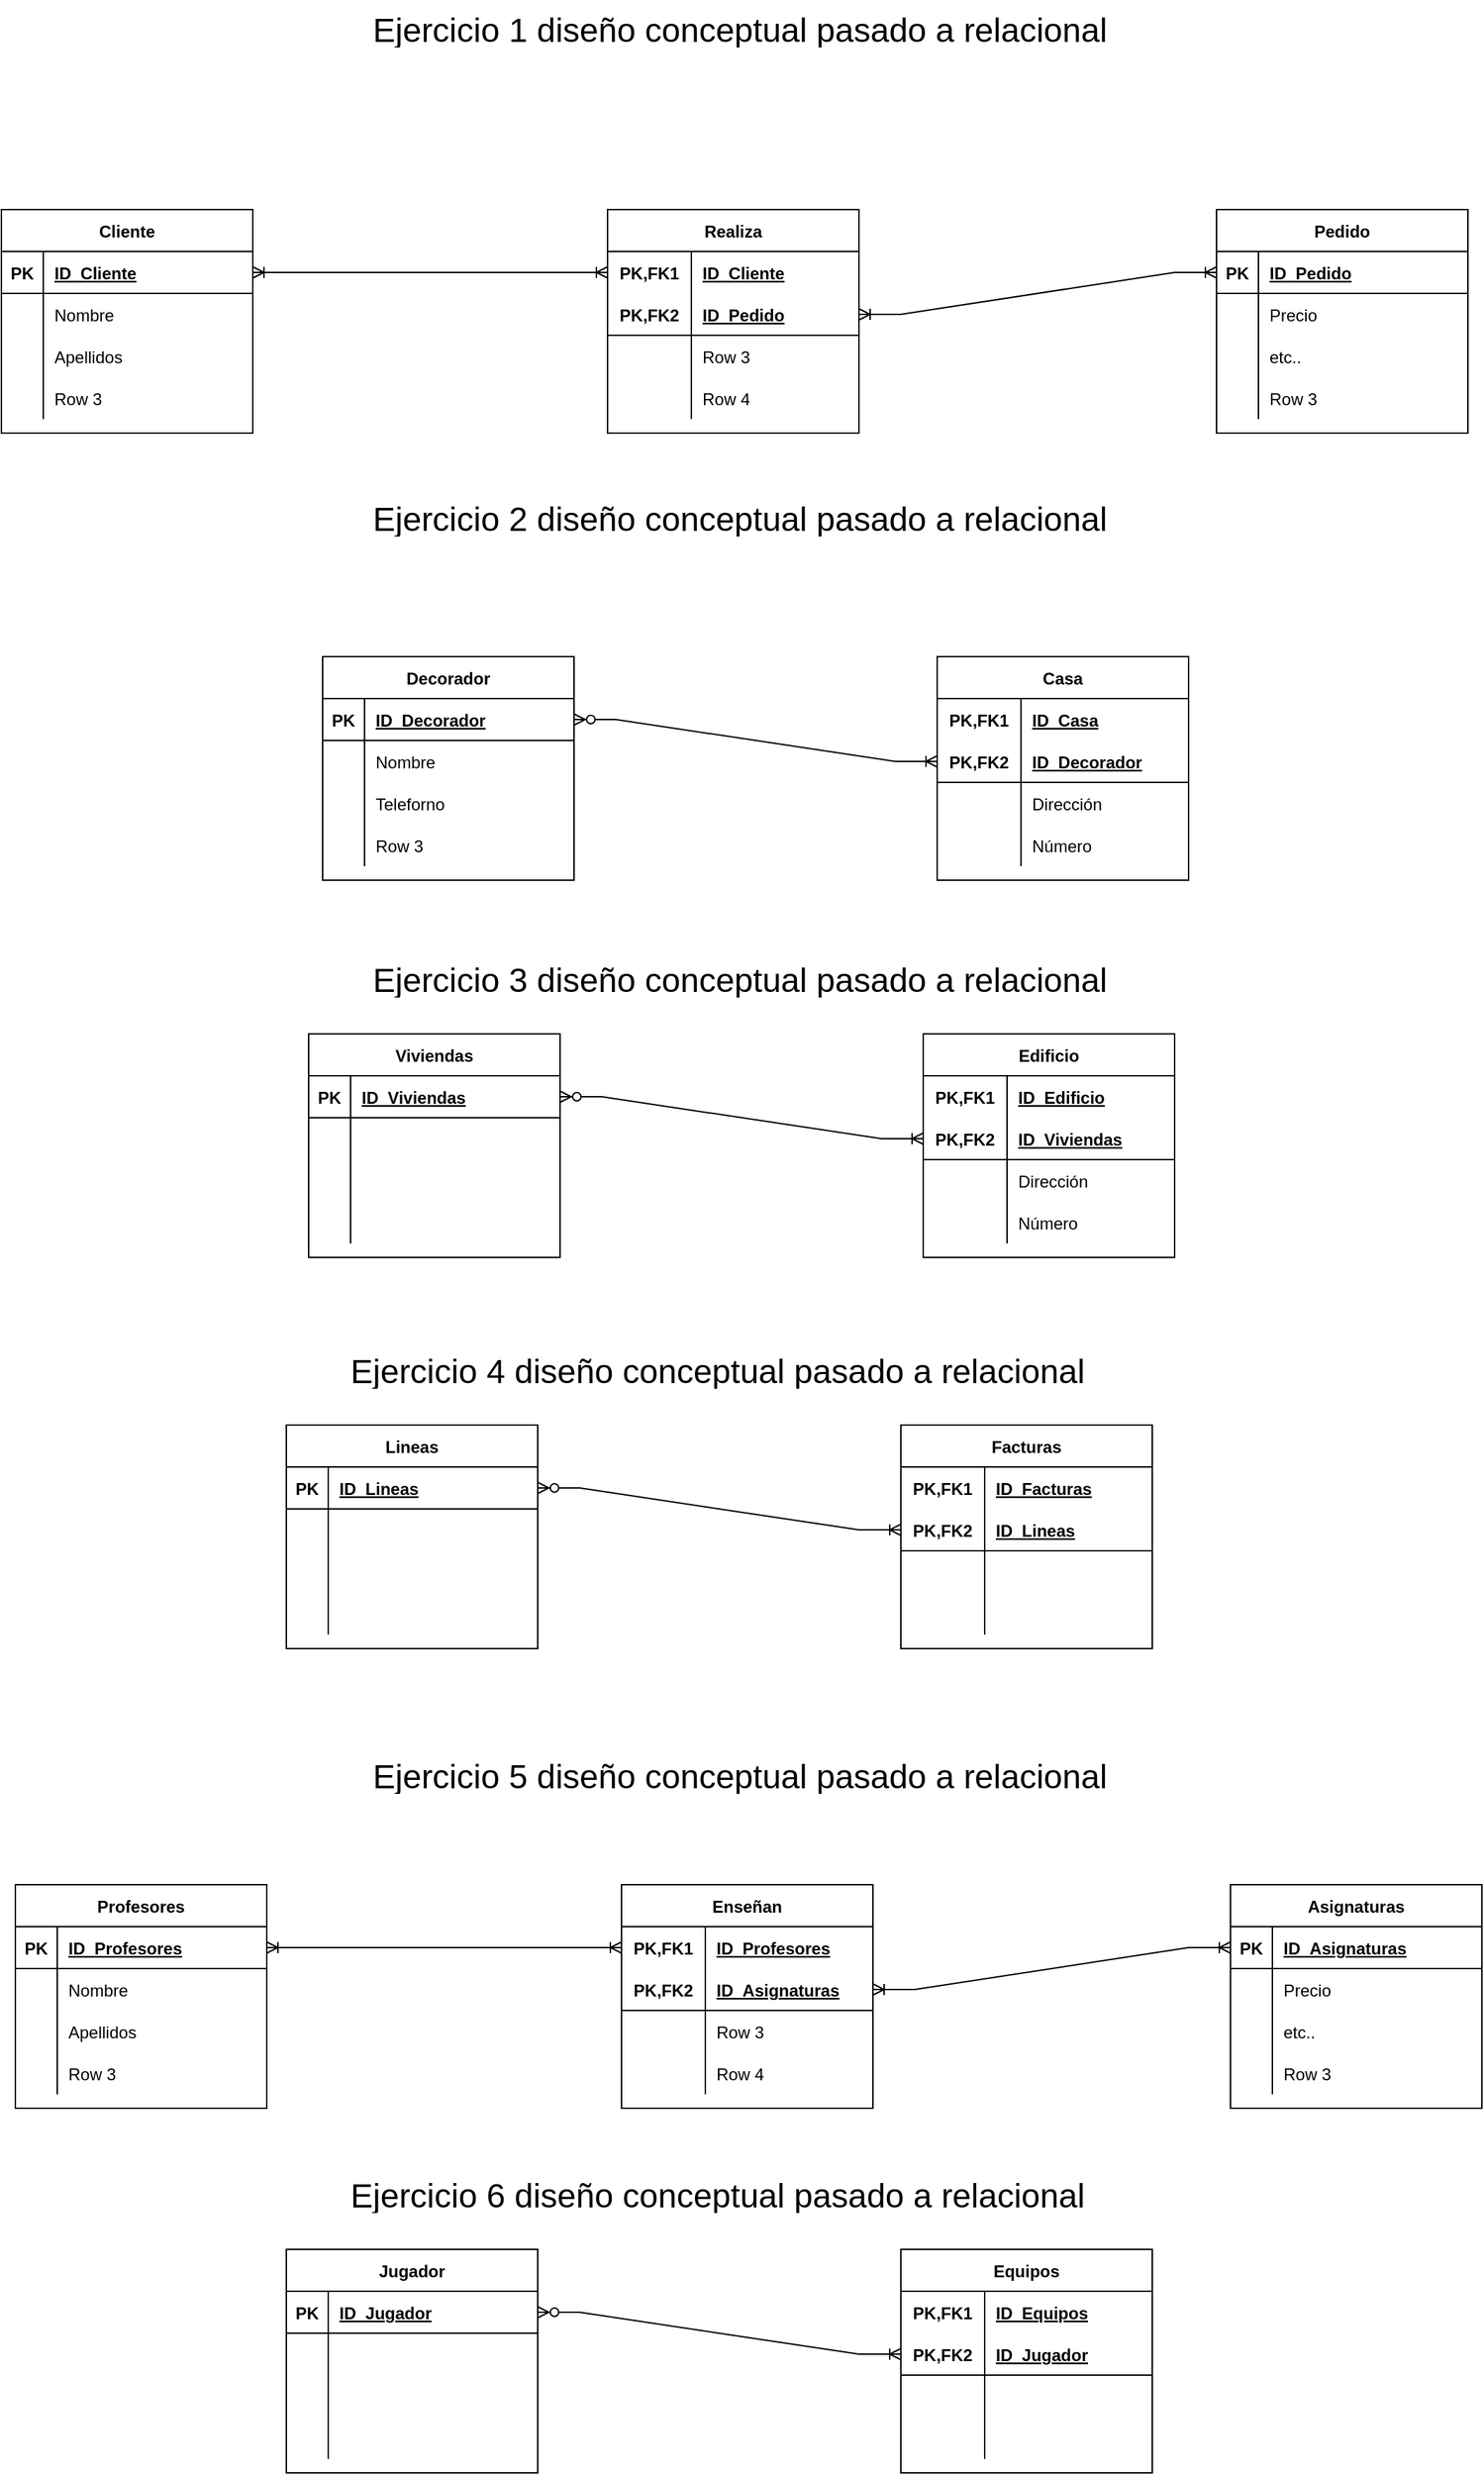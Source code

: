 <mxfile version="15.6.8" type="device"><diagram id="C5RBs43oDa-KdzZeNtuy" name="Page-1"><mxGraphModel dx="1935" dy="1562" grid="1" gridSize="10" guides="1" tooltips="1" connect="1" arrows="1" fold="1" page="1" pageScale="1" pageWidth="827" pageHeight="1169" math="0" shadow="0"><root><mxCell id="WIyWlLk6GJQsqaUBKTNV-0"/><mxCell id="WIyWlLk6GJQsqaUBKTNV-1" parent="WIyWlLk6GJQsqaUBKTNV-0"/><mxCell id="7DmhlP4uv7ZtuBmK8U7H-25" value="Cliente" style="shape=table;startSize=30;container=1;collapsible=1;childLayout=tableLayout;fixedRows=1;rowLines=0;fontStyle=1;align=center;resizeLast=1;" parent="WIyWlLk6GJQsqaUBKTNV-1" vertex="1"><mxGeometry x="-110" y="120" width="180" height="160" as="geometry"/></mxCell><mxCell id="7DmhlP4uv7ZtuBmK8U7H-26" value="" style="shape=partialRectangle;collapsible=0;dropTarget=0;pointerEvents=0;fillColor=none;top=0;left=0;bottom=1;right=0;points=[[0,0.5],[1,0.5]];portConstraint=eastwest;" parent="7DmhlP4uv7ZtuBmK8U7H-25" vertex="1"><mxGeometry y="30" width="180" height="30" as="geometry"/></mxCell><mxCell id="7DmhlP4uv7ZtuBmK8U7H-27" value="PK" style="shape=partialRectangle;connectable=0;fillColor=none;top=0;left=0;bottom=0;right=0;fontStyle=1;overflow=hidden;" parent="7DmhlP4uv7ZtuBmK8U7H-26" vertex="1"><mxGeometry width="30" height="30" as="geometry"><mxRectangle width="30" height="30" as="alternateBounds"/></mxGeometry></mxCell><mxCell id="7DmhlP4uv7ZtuBmK8U7H-28" value="ID_Cliente" style="shape=partialRectangle;connectable=0;fillColor=none;top=0;left=0;bottom=0;right=0;align=left;spacingLeft=6;fontStyle=5;overflow=hidden;" parent="7DmhlP4uv7ZtuBmK8U7H-26" vertex="1"><mxGeometry x="30" width="150" height="30" as="geometry"><mxRectangle width="150" height="30" as="alternateBounds"/></mxGeometry></mxCell><mxCell id="7DmhlP4uv7ZtuBmK8U7H-29" value="" style="shape=partialRectangle;collapsible=0;dropTarget=0;pointerEvents=0;fillColor=none;top=0;left=0;bottom=0;right=0;points=[[0,0.5],[1,0.5]];portConstraint=eastwest;" parent="7DmhlP4uv7ZtuBmK8U7H-25" vertex="1"><mxGeometry y="60" width="180" height="30" as="geometry"/></mxCell><mxCell id="7DmhlP4uv7ZtuBmK8U7H-30" value="" style="shape=partialRectangle;connectable=0;fillColor=none;top=0;left=0;bottom=0;right=0;editable=1;overflow=hidden;" parent="7DmhlP4uv7ZtuBmK8U7H-29" vertex="1"><mxGeometry width="30" height="30" as="geometry"><mxRectangle width="30" height="30" as="alternateBounds"/></mxGeometry></mxCell><mxCell id="7DmhlP4uv7ZtuBmK8U7H-31" value="Nombre" style="shape=partialRectangle;connectable=0;fillColor=none;top=0;left=0;bottom=0;right=0;align=left;spacingLeft=6;overflow=hidden;" parent="7DmhlP4uv7ZtuBmK8U7H-29" vertex="1"><mxGeometry x="30" width="150" height="30" as="geometry"><mxRectangle width="150" height="30" as="alternateBounds"/></mxGeometry></mxCell><mxCell id="7DmhlP4uv7ZtuBmK8U7H-32" value="" style="shape=partialRectangle;collapsible=0;dropTarget=0;pointerEvents=0;fillColor=none;top=0;left=0;bottom=0;right=0;points=[[0,0.5],[1,0.5]];portConstraint=eastwest;" parent="7DmhlP4uv7ZtuBmK8U7H-25" vertex="1"><mxGeometry y="90" width="180" height="30" as="geometry"/></mxCell><mxCell id="7DmhlP4uv7ZtuBmK8U7H-33" value="" style="shape=partialRectangle;connectable=0;fillColor=none;top=0;left=0;bottom=0;right=0;editable=1;overflow=hidden;" parent="7DmhlP4uv7ZtuBmK8U7H-32" vertex="1"><mxGeometry width="30" height="30" as="geometry"><mxRectangle width="30" height="30" as="alternateBounds"/></mxGeometry></mxCell><mxCell id="7DmhlP4uv7ZtuBmK8U7H-34" value="Apellidos" style="shape=partialRectangle;connectable=0;fillColor=none;top=0;left=0;bottom=0;right=0;align=left;spacingLeft=6;overflow=hidden;" parent="7DmhlP4uv7ZtuBmK8U7H-32" vertex="1"><mxGeometry x="30" width="150" height="30" as="geometry"><mxRectangle width="150" height="30" as="alternateBounds"/></mxGeometry></mxCell><mxCell id="7DmhlP4uv7ZtuBmK8U7H-35" value="" style="shape=partialRectangle;collapsible=0;dropTarget=0;pointerEvents=0;fillColor=none;top=0;left=0;bottom=0;right=0;points=[[0,0.5],[1,0.5]];portConstraint=eastwest;" parent="7DmhlP4uv7ZtuBmK8U7H-25" vertex="1"><mxGeometry y="120" width="180" height="30" as="geometry"/></mxCell><mxCell id="7DmhlP4uv7ZtuBmK8U7H-36" value="" style="shape=partialRectangle;connectable=0;fillColor=none;top=0;left=0;bottom=0;right=0;editable=1;overflow=hidden;" parent="7DmhlP4uv7ZtuBmK8U7H-35" vertex="1"><mxGeometry width="30" height="30" as="geometry"><mxRectangle width="30" height="30" as="alternateBounds"/></mxGeometry></mxCell><mxCell id="7DmhlP4uv7ZtuBmK8U7H-37" value="Row 3" style="shape=partialRectangle;connectable=0;fillColor=none;top=0;left=0;bottom=0;right=0;align=left;spacingLeft=6;overflow=hidden;" parent="7DmhlP4uv7ZtuBmK8U7H-35" vertex="1"><mxGeometry x="30" width="150" height="30" as="geometry"><mxRectangle width="150" height="30" as="alternateBounds"/></mxGeometry></mxCell><mxCell id="7DmhlP4uv7ZtuBmK8U7H-38" value="Realiza" style="shape=table;startSize=30;container=1;collapsible=1;childLayout=tableLayout;fixedRows=1;rowLines=0;fontStyle=1;align=center;resizeLast=1;" parent="WIyWlLk6GJQsqaUBKTNV-1" vertex="1"><mxGeometry x="324" y="120" width="180" height="160" as="geometry"/></mxCell><mxCell id="7DmhlP4uv7ZtuBmK8U7H-39" value="" style="shape=partialRectangle;collapsible=0;dropTarget=0;pointerEvents=0;fillColor=none;top=0;left=0;bottom=0;right=0;points=[[0,0.5],[1,0.5]];portConstraint=eastwest;" parent="7DmhlP4uv7ZtuBmK8U7H-38" vertex="1"><mxGeometry y="30" width="180" height="30" as="geometry"/></mxCell><mxCell id="7DmhlP4uv7ZtuBmK8U7H-40" value="PK,FK1" style="shape=partialRectangle;connectable=0;fillColor=none;top=0;left=0;bottom=0;right=0;fontStyle=1;overflow=hidden;" parent="7DmhlP4uv7ZtuBmK8U7H-39" vertex="1"><mxGeometry width="60" height="30" as="geometry"><mxRectangle width="60" height="30" as="alternateBounds"/></mxGeometry></mxCell><mxCell id="7DmhlP4uv7ZtuBmK8U7H-41" value="ID_Cliente" style="shape=partialRectangle;connectable=0;fillColor=none;top=0;left=0;bottom=0;right=0;align=left;spacingLeft=6;fontStyle=5;overflow=hidden;" parent="7DmhlP4uv7ZtuBmK8U7H-39" vertex="1"><mxGeometry x="60" width="120" height="30" as="geometry"><mxRectangle width="120" height="30" as="alternateBounds"/></mxGeometry></mxCell><mxCell id="7DmhlP4uv7ZtuBmK8U7H-42" value="" style="shape=partialRectangle;collapsible=0;dropTarget=0;pointerEvents=0;fillColor=none;top=0;left=0;bottom=1;right=0;points=[[0,0.5],[1,0.5]];portConstraint=eastwest;" parent="7DmhlP4uv7ZtuBmK8U7H-38" vertex="1"><mxGeometry y="60" width="180" height="30" as="geometry"/></mxCell><mxCell id="7DmhlP4uv7ZtuBmK8U7H-43" value="PK,FK2" style="shape=partialRectangle;connectable=0;fillColor=none;top=0;left=0;bottom=0;right=0;fontStyle=1;overflow=hidden;" parent="7DmhlP4uv7ZtuBmK8U7H-42" vertex="1"><mxGeometry width="60" height="30" as="geometry"><mxRectangle width="60" height="30" as="alternateBounds"/></mxGeometry></mxCell><mxCell id="7DmhlP4uv7ZtuBmK8U7H-44" value="ID_Pedido" style="shape=partialRectangle;connectable=0;fillColor=none;top=0;left=0;bottom=0;right=0;align=left;spacingLeft=6;fontStyle=5;overflow=hidden;" parent="7DmhlP4uv7ZtuBmK8U7H-42" vertex="1"><mxGeometry x="60" width="120" height="30" as="geometry"><mxRectangle width="120" height="30" as="alternateBounds"/></mxGeometry></mxCell><mxCell id="7DmhlP4uv7ZtuBmK8U7H-45" value="" style="shape=partialRectangle;collapsible=0;dropTarget=0;pointerEvents=0;fillColor=none;top=0;left=0;bottom=0;right=0;points=[[0,0.5],[1,0.5]];portConstraint=eastwest;" parent="7DmhlP4uv7ZtuBmK8U7H-38" vertex="1"><mxGeometry y="90" width="180" height="30" as="geometry"/></mxCell><mxCell id="7DmhlP4uv7ZtuBmK8U7H-46" value="" style="shape=partialRectangle;connectable=0;fillColor=none;top=0;left=0;bottom=0;right=0;editable=1;overflow=hidden;" parent="7DmhlP4uv7ZtuBmK8U7H-45" vertex="1"><mxGeometry width="60" height="30" as="geometry"><mxRectangle width="60" height="30" as="alternateBounds"/></mxGeometry></mxCell><mxCell id="7DmhlP4uv7ZtuBmK8U7H-47" value="Row 3" style="shape=partialRectangle;connectable=0;fillColor=none;top=0;left=0;bottom=0;right=0;align=left;spacingLeft=6;overflow=hidden;" parent="7DmhlP4uv7ZtuBmK8U7H-45" vertex="1"><mxGeometry x="60" width="120" height="30" as="geometry"><mxRectangle width="120" height="30" as="alternateBounds"/></mxGeometry></mxCell><mxCell id="7DmhlP4uv7ZtuBmK8U7H-48" value="" style="shape=partialRectangle;collapsible=0;dropTarget=0;pointerEvents=0;fillColor=none;top=0;left=0;bottom=0;right=0;points=[[0,0.5],[1,0.5]];portConstraint=eastwest;" parent="7DmhlP4uv7ZtuBmK8U7H-38" vertex="1"><mxGeometry y="120" width="180" height="30" as="geometry"/></mxCell><mxCell id="7DmhlP4uv7ZtuBmK8U7H-49" value="" style="shape=partialRectangle;connectable=0;fillColor=none;top=0;left=0;bottom=0;right=0;editable=1;overflow=hidden;" parent="7DmhlP4uv7ZtuBmK8U7H-48" vertex="1"><mxGeometry width="60" height="30" as="geometry"><mxRectangle width="60" height="30" as="alternateBounds"/></mxGeometry></mxCell><mxCell id="7DmhlP4uv7ZtuBmK8U7H-50" value="Row 4" style="shape=partialRectangle;connectable=0;fillColor=none;top=0;left=0;bottom=0;right=0;align=left;spacingLeft=6;overflow=hidden;" parent="7DmhlP4uv7ZtuBmK8U7H-48" vertex="1"><mxGeometry x="60" width="120" height="30" as="geometry"><mxRectangle width="120" height="30" as="alternateBounds"/></mxGeometry></mxCell><mxCell id="7DmhlP4uv7ZtuBmK8U7H-51" value="Pedido" style="shape=table;startSize=30;container=1;collapsible=1;childLayout=tableLayout;fixedRows=1;rowLines=0;fontStyle=1;align=center;resizeLast=1;" parent="WIyWlLk6GJQsqaUBKTNV-1" vertex="1"><mxGeometry x="760" y="120" width="180" height="160" as="geometry"/></mxCell><mxCell id="7DmhlP4uv7ZtuBmK8U7H-52" value="" style="shape=partialRectangle;collapsible=0;dropTarget=0;pointerEvents=0;fillColor=none;top=0;left=0;bottom=1;right=0;points=[[0,0.5],[1,0.5]];portConstraint=eastwest;" parent="7DmhlP4uv7ZtuBmK8U7H-51" vertex="1"><mxGeometry y="30" width="180" height="30" as="geometry"/></mxCell><mxCell id="7DmhlP4uv7ZtuBmK8U7H-53" value="PK" style="shape=partialRectangle;connectable=0;fillColor=none;top=0;left=0;bottom=0;right=0;fontStyle=1;overflow=hidden;" parent="7DmhlP4uv7ZtuBmK8U7H-52" vertex="1"><mxGeometry width="30" height="30" as="geometry"><mxRectangle width="30" height="30" as="alternateBounds"/></mxGeometry></mxCell><mxCell id="7DmhlP4uv7ZtuBmK8U7H-54" value="ID_Pedido" style="shape=partialRectangle;connectable=0;fillColor=none;top=0;left=0;bottom=0;right=0;align=left;spacingLeft=6;fontStyle=5;overflow=hidden;" parent="7DmhlP4uv7ZtuBmK8U7H-52" vertex="1"><mxGeometry x="30" width="150" height="30" as="geometry"><mxRectangle width="150" height="30" as="alternateBounds"/></mxGeometry></mxCell><mxCell id="7DmhlP4uv7ZtuBmK8U7H-55" value="" style="shape=partialRectangle;collapsible=0;dropTarget=0;pointerEvents=0;fillColor=none;top=0;left=0;bottom=0;right=0;points=[[0,0.5],[1,0.5]];portConstraint=eastwest;" parent="7DmhlP4uv7ZtuBmK8U7H-51" vertex="1"><mxGeometry y="60" width="180" height="30" as="geometry"/></mxCell><mxCell id="7DmhlP4uv7ZtuBmK8U7H-56" value="" style="shape=partialRectangle;connectable=0;fillColor=none;top=0;left=0;bottom=0;right=0;editable=1;overflow=hidden;" parent="7DmhlP4uv7ZtuBmK8U7H-55" vertex="1"><mxGeometry width="30" height="30" as="geometry"><mxRectangle width="30" height="30" as="alternateBounds"/></mxGeometry></mxCell><mxCell id="7DmhlP4uv7ZtuBmK8U7H-57" value="Precio" style="shape=partialRectangle;connectable=0;fillColor=none;top=0;left=0;bottom=0;right=0;align=left;spacingLeft=6;overflow=hidden;" parent="7DmhlP4uv7ZtuBmK8U7H-55" vertex="1"><mxGeometry x="30" width="150" height="30" as="geometry"><mxRectangle width="150" height="30" as="alternateBounds"/></mxGeometry></mxCell><mxCell id="7DmhlP4uv7ZtuBmK8U7H-58" value="" style="shape=partialRectangle;collapsible=0;dropTarget=0;pointerEvents=0;fillColor=none;top=0;left=0;bottom=0;right=0;points=[[0,0.5],[1,0.5]];portConstraint=eastwest;" parent="7DmhlP4uv7ZtuBmK8U7H-51" vertex="1"><mxGeometry y="90" width="180" height="30" as="geometry"/></mxCell><mxCell id="7DmhlP4uv7ZtuBmK8U7H-59" value="" style="shape=partialRectangle;connectable=0;fillColor=none;top=0;left=0;bottom=0;right=0;editable=1;overflow=hidden;" parent="7DmhlP4uv7ZtuBmK8U7H-58" vertex="1"><mxGeometry width="30" height="30" as="geometry"><mxRectangle width="30" height="30" as="alternateBounds"/></mxGeometry></mxCell><mxCell id="7DmhlP4uv7ZtuBmK8U7H-60" value="etc.." style="shape=partialRectangle;connectable=0;fillColor=none;top=0;left=0;bottom=0;right=0;align=left;spacingLeft=6;overflow=hidden;" parent="7DmhlP4uv7ZtuBmK8U7H-58" vertex="1"><mxGeometry x="30" width="150" height="30" as="geometry"><mxRectangle width="150" height="30" as="alternateBounds"/></mxGeometry></mxCell><mxCell id="7DmhlP4uv7ZtuBmK8U7H-61" value="" style="shape=partialRectangle;collapsible=0;dropTarget=0;pointerEvents=0;fillColor=none;top=0;left=0;bottom=0;right=0;points=[[0,0.5],[1,0.5]];portConstraint=eastwest;" parent="7DmhlP4uv7ZtuBmK8U7H-51" vertex="1"><mxGeometry y="120" width="180" height="30" as="geometry"/></mxCell><mxCell id="7DmhlP4uv7ZtuBmK8U7H-62" value="" style="shape=partialRectangle;connectable=0;fillColor=none;top=0;left=0;bottom=0;right=0;editable=1;overflow=hidden;" parent="7DmhlP4uv7ZtuBmK8U7H-61" vertex="1"><mxGeometry width="30" height="30" as="geometry"><mxRectangle width="30" height="30" as="alternateBounds"/></mxGeometry></mxCell><mxCell id="7DmhlP4uv7ZtuBmK8U7H-63" value="Row 3" style="shape=partialRectangle;connectable=0;fillColor=none;top=0;left=0;bottom=0;right=0;align=left;spacingLeft=6;overflow=hidden;" parent="7DmhlP4uv7ZtuBmK8U7H-61" vertex="1"><mxGeometry x="30" width="150" height="30" as="geometry"><mxRectangle width="150" height="30" as="alternateBounds"/></mxGeometry></mxCell><mxCell id="7DmhlP4uv7ZtuBmK8U7H-68" value="" style="edgeStyle=entityRelationEdgeStyle;fontSize=12;html=1;endArrow=ERoneToMany;startArrow=ERoneToMany;rounded=0;exitX=1;exitY=0.5;exitDx=0;exitDy=0;entryX=0;entryY=0.5;entryDx=0;entryDy=0;" parent="WIyWlLk6GJQsqaUBKTNV-1" source="7DmhlP4uv7ZtuBmK8U7H-26" target="7DmhlP4uv7ZtuBmK8U7H-39" edge="1"><mxGeometry width="100" height="100" relative="1" as="geometry"><mxPoint x="290" y="190" as="sourcePoint"/><mxPoint x="390" y="90" as="targetPoint"/></mxGeometry></mxCell><mxCell id="7DmhlP4uv7ZtuBmK8U7H-69" value="" style="edgeStyle=entityRelationEdgeStyle;fontSize=12;html=1;endArrow=ERoneToMany;startArrow=ERoneToMany;rounded=0;entryX=0;entryY=0.5;entryDx=0;entryDy=0;exitX=1;exitY=0.5;exitDx=0;exitDy=0;" parent="WIyWlLk6GJQsqaUBKTNV-1" source="7DmhlP4uv7ZtuBmK8U7H-42" target="7DmhlP4uv7ZtuBmK8U7H-52" edge="1"><mxGeometry width="100" height="100" relative="1" as="geometry"><mxPoint x="360" y="260" as="sourcePoint"/><mxPoint x="460" y="160" as="targetPoint"/></mxGeometry></mxCell><mxCell id="7DmhlP4uv7ZtuBmK8U7H-71" value="Ejercicio 1 diseño conceptual pasado a relacional" style="text;strokeColor=none;fillColor=none;spacingLeft=4;spacingRight=4;overflow=hidden;rotatable=0;points=[[0,0.5],[1,0.5]];portConstraint=eastwest;fontSize=24;" parent="WIyWlLk6GJQsqaUBKTNV-1" vertex="1"><mxGeometry x="150" y="-30" width="600" height="30" as="geometry"/></mxCell><mxCell id="7DmhlP4uv7ZtuBmK8U7H-73" value="Decorador" style="shape=table;startSize=30;container=1;collapsible=1;childLayout=tableLayout;fixedRows=1;rowLines=0;fontStyle=1;align=center;resizeLast=1;" parent="WIyWlLk6GJQsqaUBKTNV-1" vertex="1"><mxGeometry x="120" y="440" width="180" height="160" as="geometry"/></mxCell><mxCell id="7DmhlP4uv7ZtuBmK8U7H-74" value="" style="shape=partialRectangle;collapsible=0;dropTarget=0;pointerEvents=0;fillColor=none;top=0;left=0;bottom=1;right=0;points=[[0,0.5],[1,0.5]];portConstraint=eastwest;" parent="7DmhlP4uv7ZtuBmK8U7H-73" vertex="1"><mxGeometry y="30" width="180" height="30" as="geometry"/></mxCell><mxCell id="7DmhlP4uv7ZtuBmK8U7H-75" value="PK" style="shape=partialRectangle;connectable=0;fillColor=none;top=0;left=0;bottom=0;right=0;fontStyle=1;overflow=hidden;" parent="7DmhlP4uv7ZtuBmK8U7H-74" vertex="1"><mxGeometry width="30" height="30" as="geometry"><mxRectangle width="30" height="30" as="alternateBounds"/></mxGeometry></mxCell><mxCell id="7DmhlP4uv7ZtuBmK8U7H-76" value="ID_Decorador" style="shape=partialRectangle;connectable=0;fillColor=none;top=0;left=0;bottom=0;right=0;align=left;spacingLeft=6;fontStyle=5;overflow=hidden;" parent="7DmhlP4uv7ZtuBmK8U7H-74" vertex="1"><mxGeometry x="30" width="150" height="30" as="geometry"><mxRectangle width="150" height="30" as="alternateBounds"/></mxGeometry></mxCell><mxCell id="7DmhlP4uv7ZtuBmK8U7H-77" value="" style="shape=partialRectangle;collapsible=0;dropTarget=0;pointerEvents=0;fillColor=none;top=0;left=0;bottom=0;right=0;points=[[0,0.5],[1,0.5]];portConstraint=eastwest;" parent="7DmhlP4uv7ZtuBmK8U7H-73" vertex="1"><mxGeometry y="60" width="180" height="30" as="geometry"/></mxCell><mxCell id="7DmhlP4uv7ZtuBmK8U7H-78" value="" style="shape=partialRectangle;connectable=0;fillColor=none;top=0;left=0;bottom=0;right=0;editable=1;overflow=hidden;" parent="7DmhlP4uv7ZtuBmK8U7H-77" vertex="1"><mxGeometry width="30" height="30" as="geometry"><mxRectangle width="30" height="30" as="alternateBounds"/></mxGeometry></mxCell><mxCell id="7DmhlP4uv7ZtuBmK8U7H-79" value="Nombre" style="shape=partialRectangle;connectable=0;fillColor=none;top=0;left=0;bottom=0;right=0;align=left;spacingLeft=6;overflow=hidden;" parent="7DmhlP4uv7ZtuBmK8U7H-77" vertex="1"><mxGeometry x="30" width="150" height="30" as="geometry"><mxRectangle width="150" height="30" as="alternateBounds"/></mxGeometry></mxCell><mxCell id="7DmhlP4uv7ZtuBmK8U7H-80" value="" style="shape=partialRectangle;collapsible=0;dropTarget=0;pointerEvents=0;fillColor=none;top=0;left=0;bottom=0;right=0;points=[[0,0.5],[1,0.5]];portConstraint=eastwest;" parent="7DmhlP4uv7ZtuBmK8U7H-73" vertex="1"><mxGeometry y="90" width="180" height="30" as="geometry"/></mxCell><mxCell id="7DmhlP4uv7ZtuBmK8U7H-81" value="" style="shape=partialRectangle;connectable=0;fillColor=none;top=0;left=0;bottom=0;right=0;editable=1;overflow=hidden;" parent="7DmhlP4uv7ZtuBmK8U7H-80" vertex="1"><mxGeometry width="30" height="30" as="geometry"><mxRectangle width="30" height="30" as="alternateBounds"/></mxGeometry></mxCell><mxCell id="7DmhlP4uv7ZtuBmK8U7H-82" value="Teleforno" style="shape=partialRectangle;connectable=0;fillColor=none;top=0;left=0;bottom=0;right=0;align=left;spacingLeft=6;overflow=hidden;" parent="7DmhlP4uv7ZtuBmK8U7H-80" vertex="1"><mxGeometry x="30" width="150" height="30" as="geometry"><mxRectangle width="150" height="30" as="alternateBounds"/></mxGeometry></mxCell><mxCell id="7DmhlP4uv7ZtuBmK8U7H-83" value="" style="shape=partialRectangle;collapsible=0;dropTarget=0;pointerEvents=0;fillColor=none;top=0;left=0;bottom=0;right=0;points=[[0,0.5],[1,0.5]];portConstraint=eastwest;" parent="7DmhlP4uv7ZtuBmK8U7H-73" vertex="1"><mxGeometry y="120" width="180" height="30" as="geometry"/></mxCell><mxCell id="7DmhlP4uv7ZtuBmK8U7H-84" value="" style="shape=partialRectangle;connectable=0;fillColor=none;top=0;left=0;bottom=0;right=0;editable=1;overflow=hidden;" parent="7DmhlP4uv7ZtuBmK8U7H-83" vertex="1"><mxGeometry width="30" height="30" as="geometry"><mxRectangle width="30" height="30" as="alternateBounds"/></mxGeometry></mxCell><mxCell id="7DmhlP4uv7ZtuBmK8U7H-85" value="Row 3" style="shape=partialRectangle;connectable=0;fillColor=none;top=0;left=0;bottom=0;right=0;align=left;spacingLeft=6;overflow=hidden;" parent="7DmhlP4uv7ZtuBmK8U7H-83" vertex="1"><mxGeometry x="30" width="150" height="30" as="geometry"><mxRectangle width="150" height="30" as="alternateBounds"/></mxGeometry></mxCell><mxCell id="7DmhlP4uv7ZtuBmK8U7H-86" value="Casa" style="shape=table;startSize=30;container=1;collapsible=1;childLayout=tableLayout;fixedRows=1;rowLines=0;fontStyle=1;align=center;resizeLast=1;" parent="WIyWlLk6GJQsqaUBKTNV-1" vertex="1"><mxGeometry x="560" y="440" width="180" height="160" as="geometry"/></mxCell><mxCell id="7DmhlP4uv7ZtuBmK8U7H-87" value="" style="shape=partialRectangle;collapsible=0;dropTarget=0;pointerEvents=0;fillColor=none;top=0;left=0;bottom=0;right=0;points=[[0,0.5],[1,0.5]];portConstraint=eastwest;" parent="7DmhlP4uv7ZtuBmK8U7H-86" vertex="1"><mxGeometry y="30" width="180" height="30" as="geometry"/></mxCell><mxCell id="7DmhlP4uv7ZtuBmK8U7H-88" value="PK,FK1" style="shape=partialRectangle;connectable=0;fillColor=none;top=0;left=0;bottom=0;right=0;fontStyle=1;overflow=hidden;" parent="7DmhlP4uv7ZtuBmK8U7H-87" vertex="1"><mxGeometry width="60" height="30" as="geometry"><mxRectangle width="60" height="30" as="alternateBounds"/></mxGeometry></mxCell><mxCell id="7DmhlP4uv7ZtuBmK8U7H-89" value="ID_Casa" style="shape=partialRectangle;connectable=0;fillColor=none;top=0;left=0;bottom=0;right=0;align=left;spacingLeft=6;fontStyle=5;overflow=hidden;" parent="7DmhlP4uv7ZtuBmK8U7H-87" vertex="1"><mxGeometry x="60" width="120" height="30" as="geometry"><mxRectangle width="120" height="30" as="alternateBounds"/></mxGeometry></mxCell><mxCell id="7DmhlP4uv7ZtuBmK8U7H-90" value="" style="shape=partialRectangle;collapsible=0;dropTarget=0;pointerEvents=0;fillColor=none;top=0;left=0;bottom=1;right=0;points=[[0,0.5],[1,0.5]];portConstraint=eastwest;" parent="7DmhlP4uv7ZtuBmK8U7H-86" vertex="1"><mxGeometry y="60" width="180" height="30" as="geometry"/></mxCell><mxCell id="7DmhlP4uv7ZtuBmK8U7H-91" value="PK,FK2" style="shape=partialRectangle;connectable=0;fillColor=none;top=0;left=0;bottom=0;right=0;fontStyle=1;overflow=hidden;" parent="7DmhlP4uv7ZtuBmK8U7H-90" vertex="1"><mxGeometry width="60" height="30" as="geometry"><mxRectangle width="60" height="30" as="alternateBounds"/></mxGeometry></mxCell><mxCell id="7DmhlP4uv7ZtuBmK8U7H-92" value="ID_Decorador" style="shape=partialRectangle;connectable=0;fillColor=none;top=0;left=0;bottom=0;right=0;align=left;spacingLeft=6;fontStyle=5;overflow=hidden;" parent="7DmhlP4uv7ZtuBmK8U7H-90" vertex="1"><mxGeometry x="60" width="120" height="30" as="geometry"><mxRectangle width="120" height="30" as="alternateBounds"/></mxGeometry></mxCell><mxCell id="7DmhlP4uv7ZtuBmK8U7H-93" value="" style="shape=partialRectangle;collapsible=0;dropTarget=0;pointerEvents=0;fillColor=none;top=0;left=0;bottom=0;right=0;points=[[0,0.5],[1,0.5]];portConstraint=eastwest;" parent="7DmhlP4uv7ZtuBmK8U7H-86" vertex="1"><mxGeometry y="90" width="180" height="30" as="geometry"/></mxCell><mxCell id="7DmhlP4uv7ZtuBmK8U7H-94" value="" style="shape=partialRectangle;connectable=0;fillColor=none;top=0;left=0;bottom=0;right=0;editable=1;overflow=hidden;" parent="7DmhlP4uv7ZtuBmK8U7H-93" vertex="1"><mxGeometry width="60" height="30" as="geometry"><mxRectangle width="60" height="30" as="alternateBounds"/></mxGeometry></mxCell><mxCell id="7DmhlP4uv7ZtuBmK8U7H-95" value="Dirección" style="shape=partialRectangle;connectable=0;fillColor=none;top=0;left=0;bottom=0;right=0;align=left;spacingLeft=6;overflow=hidden;" parent="7DmhlP4uv7ZtuBmK8U7H-93" vertex="1"><mxGeometry x="60" width="120" height="30" as="geometry"><mxRectangle width="120" height="30" as="alternateBounds"/></mxGeometry></mxCell><mxCell id="7DmhlP4uv7ZtuBmK8U7H-96" value="" style="shape=partialRectangle;collapsible=0;dropTarget=0;pointerEvents=0;fillColor=none;top=0;left=0;bottom=0;right=0;points=[[0,0.5],[1,0.5]];portConstraint=eastwest;" parent="7DmhlP4uv7ZtuBmK8U7H-86" vertex="1"><mxGeometry y="120" width="180" height="30" as="geometry"/></mxCell><mxCell id="7DmhlP4uv7ZtuBmK8U7H-97" value="" style="shape=partialRectangle;connectable=0;fillColor=none;top=0;left=0;bottom=0;right=0;editable=1;overflow=hidden;" parent="7DmhlP4uv7ZtuBmK8U7H-96" vertex="1"><mxGeometry width="60" height="30" as="geometry"><mxRectangle width="60" height="30" as="alternateBounds"/></mxGeometry></mxCell><mxCell id="7DmhlP4uv7ZtuBmK8U7H-98" value="Número" style="shape=partialRectangle;connectable=0;fillColor=none;top=0;left=0;bottom=0;right=0;align=left;spacingLeft=6;overflow=hidden;" parent="7DmhlP4uv7ZtuBmK8U7H-96" vertex="1"><mxGeometry x="60" width="120" height="30" as="geometry"><mxRectangle width="120" height="30" as="alternateBounds"/></mxGeometry></mxCell><mxCell id="7DmhlP4uv7ZtuBmK8U7H-100" value="" style="edgeStyle=entityRelationEdgeStyle;fontSize=12;html=1;endArrow=ERoneToMany;startArrow=ERzeroToMany;rounded=0;exitX=1;exitY=0.5;exitDx=0;exitDy=0;entryX=0;entryY=0.5;entryDx=0;entryDy=0;" parent="WIyWlLk6GJQsqaUBKTNV-1" source="7DmhlP4uv7ZtuBmK8U7H-74" target="7DmhlP4uv7ZtuBmK8U7H-90" edge="1"><mxGeometry width="100" height="100" relative="1" as="geometry"><mxPoint x="420" y="320" as="sourcePoint"/><mxPoint x="520" y="220" as="targetPoint"/></mxGeometry></mxCell><mxCell id="7DmhlP4uv7ZtuBmK8U7H-101" value="Ejercicio 2 diseño conceptual pasado a relacional" style="text;strokeColor=none;fillColor=none;spacingLeft=4;spacingRight=4;overflow=hidden;rotatable=0;points=[[0,0.5],[1,0.5]];portConstraint=eastwest;fontSize=24;" parent="WIyWlLk6GJQsqaUBKTNV-1" vertex="1"><mxGeometry x="150" y="320" width="600" height="30" as="geometry"/></mxCell><mxCell id="MGP6KHk28mnNiLOJDNNG-0" value="Ejercicio 3 diseño conceptual pasado a relacional" style="text;strokeColor=none;fillColor=none;spacingLeft=4;spacingRight=4;overflow=hidden;rotatable=0;points=[[0,0.5],[1,0.5]];portConstraint=eastwest;fontSize=24;" vertex="1" parent="WIyWlLk6GJQsqaUBKTNV-1"><mxGeometry x="150" y="650" width="600" height="30" as="geometry"/></mxCell><mxCell id="MGP6KHk28mnNiLOJDNNG-1" value="Viviendas" style="shape=table;startSize=30;container=1;collapsible=1;childLayout=tableLayout;fixedRows=1;rowLines=0;fontStyle=1;align=center;resizeLast=1;" vertex="1" parent="WIyWlLk6GJQsqaUBKTNV-1"><mxGeometry x="110" y="710" width="180" height="160" as="geometry"/></mxCell><mxCell id="MGP6KHk28mnNiLOJDNNG-2" value="" style="shape=partialRectangle;collapsible=0;dropTarget=0;pointerEvents=0;fillColor=none;top=0;left=0;bottom=1;right=0;points=[[0,0.5],[1,0.5]];portConstraint=eastwest;" vertex="1" parent="MGP6KHk28mnNiLOJDNNG-1"><mxGeometry y="30" width="180" height="30" as="geometry"/></mxCell><mxCell id="MGP6KHk28mnNiLOJDNNG-3" value="PK" style="shape=partialRectangle;connectable=0;fillColor=none;top=0;left=0;bottom=0;right=0;fontStyle=1;overflow=hidden;" vertex="1" parent="MGP6KHk28mnNiLOJDNNG-2"><mxGeometry width="30" height="30" as="geometry"><mxRectangle width="30" height="30" as="alternateBounds"/></mxGeometry></mxCell><mxCell id="MGP6KHk28mnNiLOJDNNG-4" value="ID_Viviendas" style="shape=partialRectangle;connectable=0;fillColor=none;top=0;left=0;bottom=0;right=0;align=left;spacingLeft=6;fontStyle=5;overflow=hidden;" vertex="1" parent="MGP6KHk28mnNiLOJDNNG-2"><mxGeometry x="30" width="150" height="30" as="geometry"><mxRectangle width="150" height="30" as="alternateBounds"/></mxGeometry></mxCell><mxCell id="MGP6KHk28mnNiLOJDNNG-5" value="" style="shape=partialRectangle;collapsible=0;dropTarget=0;pointerEvents=0;fillColor=none;top=0;left=0;bottom=0;right=0;points=[[0,0.5],[1,0.5]];portConstraint=eastwest;" vertex="1" parent="MGP6KHk28mnNiLOJDNNG-1"><mxGeometry y="60" width="180" height="30" as="geometry"/></mxCell><mxCell id="MGP6KHk28mnNiLOJDNNG-6" value="" style="shape=partialRectangle;connectable=0;fillColor=none;top=0;left=0;bottom=0;right=0;editable=1;overflow=hidden;" vertex="1" parent="MGP6KHk28mnNiLOJDNNG-5"><mxGeometry width="30" height="30" as="geometry"><mxRectangle width="30" height="30" as="alternateBounds"/></mxGeometry></mxCell><mxCell id="MGP6KHk28mnNiLOJDNNG-7" value="" style="shape=partialRectangle;connectable=0;fillColor=none;top=0;left=0;bottom=0;right=0;align=left;spacingLeft=6;overflow=hidden;" vertex="1" parent="MGP6KHk28mnNiLOJDNNG-5"><mxGeometry x="30" width="150" height="30" as="geometry"><mxRectangle width="150" height="30" as="alternateBounds"/></mxGeometry></mxCell><mxCell id="MGP6KHk28mnNiLOJDNNG-8" value="" style="shape=partialRectangle;collapsible=0;dropTarget=0;pointerEvents=0;fillColor=none;top=0;left=0;bottom=0;right=0;points=[[0,0.5],[1,0.5]];portConstraint=eastwest;" vertex="1" parent="MGP6KHk28mnNiLOJDNNG-1"><mxGeometry y="90" width="180" height="30" as="geometry"/></mxCell><mxCell id="MGP6KHk28mnNiLOJDNNG-9" value="" style="shape=partialRectangle;connectable=0;fillColor=none;top=0;left=0;bottom=0;right=0;editable=1;overflow=hidden;" vertex="1" parent="MGP6KHk28mnNiLOJDNNG-8"><mxGeometry width="30" height="30" as="geometry"><mxRectangle width="30" height="30" as="alternateBounds"/></mxGeometry></mxCell><mxCell id="MGP6KHk28mnNiLOJDNNG-10" value="" style="shape=partialRectangle;connectable=0;fillColor=none;top=0;left=0;bottom=0;right=0;align=left;spacingLeft=6;overflow=hidden;" vertex="1" parent="MGP6KHk28mnNiLOJDNNG-8"><mxGeometry x="30" width="150" height="30" as="geometry"><mxRectangle width="150" height="30" as="alternateBounds"/></mxGeometry></mxCell><mxCell id="MGP6KHk28mnNiLOJDNNG-11" value="" style="shape=partialRectangle;collapsible=0;dropTarget=0;pointerEvents=0;fillColor=none;top=0;left=0;bottom=0;right=0;points=[[0,0.5],[1,0.5]];portConstraint=eastwest;" vertex="1" parent="MGP6KHk28mnNiLOJDNNG-1"><mxGeometry y="120" width="180" height="30" as="geometry"/></mxCell><mxCell id="MGP6KHk28mnNiLOJDNNG-12" value="" style="shape=partialRectangle;connectable=0;fillColor=none;top=0;left=0;bottom=0;right=0;editable=1;overflow=hidden;" vertex="1" parent="MGP6KHk28mnNiLOJDNNG-11"><mxGeometry width="30" height="30" as="geometry"><mxRectangle width="30" height="30" as="alternateBounds"/></mxGeometry></mxCell><mxCell id="MGP6KHk28mnNiLOJDNNG-13" value="" style="shape=partialRectangle;connectable=0;fillColor=none;top=0;left=0;bottom=0;right=0;align=left;spacingLeft=6;overflow=hidden;" vertex="1" parent="MGP6KHk28mnNiLOJDNNG-11"><mxGeometry x="30" width="150" height="30" as="geometry"><mxRectangle width="150" height="30" as="alternateBounds"/></mxGeometry></mxCell><mxCell id="MGP6KHk28mnNiLOJDNNG-14" value="Edificio" style="shape=table;startSize=30;container=1;collapsible=1;childLayout=tableLayout;fixedRows=1;rowLines=0;fontStyle=1;align=center;resizeLast=1;" vertex="1" parent="WIyWlLk6GJQsqaUBKTNV-1"><mxGeometry x="550" y="710" width="180" height="160" as="geometry"/></mxCell><mxCell id="MGP6KHk28mnNiLOJDNNG-15" value="" style="shape=partialRectangle;collapsible=0;dropTarget=0;pointerEvents=0;fillColor=none;top=0;left=0;bottom=0;right=0;points=[[0,0.5],[1,0.5]];portConstraint=eastwest;" vertex="1" parent="MGP6KHk28mnNiLOJDNNG-14"><mxGeometry y="30" width="180" height="30" as="geometry"/></mxCell><mxCell id="MGP6KHk28mnNiLOJDNNG-16" value="PK,FK1" style="shape=partialRectangle;connectable=0;fillColor=none;top=0;left=0;bottom=0;right=0;fontStyle=1;overflow=hidden;" vertex="1" parent="MGP6KHk28mnNiLOJDNNG-15"><mxGeometry width="60" height="30" as="geometry"><mxRectangle width="60" height="30" as="alternateBounds"/></mxGeometry></mxCell><mxCell id="MGP6KHk28mnNiLOJDNNG-17" value="ID_Edificio" style="shape=partialRectangle;connectable=0;fillColor=none;top=0;left=0;bottom=0;right=0;align=left;spacingLeft=6;fontStyle=5;overflow=hidden;" vertex="1" parent="MGP6KHk28mnNiLOJDNNG-15"><mxGeometry x="60" width="120" height="30" as="geometry"><mxRectangle width="120" height="30" as="alternateBounds"/></mxGeometry></mxCell><mxCell id="MGP6KHk28mnNiLOJDNNG-18" value="" style="shape=partialRectangle;collapsible=0;dropTarget=0;pointerEvents=0;fillColor=none;top=0;left=0;bottom=1;right=0;points=[[0,0.5],[1,0.5]];portConstraint=eastwest;" vertex="1" parent="MGP6KHk28mnNiLOJDNNG-14"><mxGeometry y="60" width="180" height="30" as="geometry"/></mxCell><mxCell id="MGP6KHk28mnNiLOJDNNG-19" value="PK,FK2" style="shape=partialRectangle;connectable=0;fillColor=none;top=0;left=0;bottom=0;right=0;fontStyle=1;overflow=hidden;" vertex="1" parent="MGP6KHk28mnNiLOJDNNG-18"><mxGeometry width="60" height="30" as="geometry"><mxRectangle width="60" height="30" as="alternateBounds"/></mxGeometry></mxCell><mxCell id="MGP6KHk28mnNiLOJDNNG-20" value="ID_Viviendas" style="shape=partialRectangle;connectable=0;fillColor=none;top=0;left=0;bottom=0;right=0;align=left;spacingLeft=6;fontStyle=5;overflow=hidden;" vertex="1" parent="MGP6KHk28mnNiLOJDNNG-18"><mxGeometry x="60" width="120" height="30" as="geometry"><mxRectangle width="120" height="30" as="alternateBounds"/></mxGeometry></mxCell><mxCell id="MGP6KHk28mnNiLOJDNNG-21" value="" style="shape=partialRectangle;collapsible=0;dropTarget=0;pointerEvents=0;fillColor=none;top=0;left=0;bottom=0;right=0;points=[[0,0.5],[1,0.5]];portConstraint=eastwest;" vertex="1" parent="MGP6KHk28mnNiLOJDNNG-14"><mxGeometry y="90" width="180" height="30" as="geometry"/></mxCell><mxCell id="MGP6KHk28mnNiLOJDNNG-22" value="" style="shape=partialRectangle;connectable=0;fillColor=none;top=0;left=0;bottom=0;right=0;editable=1;overflow=hidden;" vertex="1" parent="MGP6KHk28mnNiLOJDNNG-21"><mxGeometry width="60" height="30" as="geometry"><mxRectangle width="60" height="30" as="alternateBounds"/></mxGeometry></mxCell><mxCell id="MGP6KHk28mnNiLOJDNNG-23" value="Dirección" style="shape=partialRectangle;connectable=0;fillColor=none;top=0;left=0;bottom=0;right=0;align=left;spacingLeft=6;overflow=hidden;" vertex="1" parent="MGP6KHk28mnNiLOJDNNG-21"><mxGeometry x="60" width="120" height="30" as="geometry"><mxRectangle width="120" height="30" as="alternateBounds"/></mxGeometry></mxCell><mxCell id="MGP6KHk28mnNiLOJDNNG-24" value="" style="shape=partialRectangle;collapsible=0;dropTarget=0;pointerEvents=0;fillColor=none;top=0;left=0;bottom=0;right=0;points=[[0,0.5],[1,0.5]];portConstraint=eastwest;" vertex="1" parent="MGP6KHk28mnNiLOJDNNG-14"><mxGeometry y="120" width="180" height="30" as="geometry"/></mxCell><mxCell id="MGP6KHk28mnNiLOJDNNG-25" value="" style="shape=partialRectangle;connectable=0;fillColor=none;top=0;left=0;bottom=0;right=0;editable=1;overflow=hidden;" vertex="1" parent="MGP6KHk28mnNiLOJDNNG-24"><mxGeometry width="60" height="30" as="geometry"><mxRectangle width="60" height="30" as="alternateBounds"/></mxGeometry></mxCell><mxCell id="MGP6KHk28mnNiLOJDNNG-26" value="Número" style="shape=partialRectangle;connectable=0;fillColor=none;top=0;left=0;bottom=0;right=0;align=left;spacingLeft=6;overflow=hidden;" vertex="1" parent="MGP6KHk28mnNiLOJDNNG-24"><mxGeometry x="60" width="120" height="30" as="geometry"><mxRectangle width="120" height="30" as="alternateBounds"/></mxGeometry></mxCell><mxCell id="MGP6KHk28mnNiLOJDNNG-27" value="" style="edgeStyle=entityRelationEdgeStyle;fontSize=12;html=1;endArrow=ERoneToMany;startArrow=ERzeroToMany;rounded=0;exitX=1;exitY=0.5;exitDx=0;exitDy=0;entryX=0;entryY=0.5;entryDx=0;entryDy=0;" edge="1" parent="WIyWlLk6GJQsqaUBKTNV-1" source="MGP6KHk28mnNiLOJDNNG-2" target="MGP6KHk28mnNiLOJDNNG-18"><mxGeometry width="100" height="100" relative="1" as="geometry"><mxPoint x="410" y="590" as="sourcePoint"/><mxPoint x="510" y="490" as="targetPoint"/></mxGeometry></mxCell><mxCell id="MGP6KHk28mnNiLOJDNNG-28" value="Ejercicio 4 diseño conceptual pasado a relacional" style="text;strokeColor=none;fillColor=none;spacingLeft=4;spacingRight=4;overflow=hidden;rotatable=0;points=[[0,0.5],[1,0.5]];portConstraint=eastwest;fontSize=24;" vertex="1" parent="WIyWlLk6GJQsqaUBKTNV-1"><mxGeometry x="134" y="930" width="600" height="30" as="geometry"/></mxCell><mxCell id="MGP6KHk28mnNiLOJDNNG-29" value="Lineas" style="shape=table;startSize=30;container=1;collapsible=1;childLayout=tableLayout;fixedRows=1;rowLines=0;fontStyle=1;align=center;resizeLast=1;" vertex="1" parent="WIyWlLk6GJQsqaUBKTNV-1"><mxGeometry x="94" y="990" width="180" height="160" as="geometry"/></mxCell><mxCell id="MGP6KHk28mnNiLOJDNNG-30" value="" style="shape=partialRectangle;collapsible=0;dropTarget=0;pointerEvents=0;fillColor=none;top=0;left=0;bottom=1;right=0;points=[[0,0.5],[1,0.5]];portConstraint=eastwest;" vertex="1" parent="MGP6KHk28mnNiLOJDNNG-29"><mxGeometry y="30" width="180" height="30" as="geometry"/></mxCell><mxCell id="MGP6KHk28mnNiLOJDNNG-31" value="PK" style="shape=partialRectangle;connectable=0;fillColor=none;top=0;left=0;bottom=0;right=0;fontStyle=1;overflow=hidden;" vertex="1" parent="MGP6KHk28mnNiLOJDNNG-30"><mxGeometry width="30" height="30" as="geometry"><mxRectangle width="30" height="30" as="alternateBounds"/></mxGeometry></mxCell><mxCell id="MGP6KHk28mnNiLOJDNNG-32" value="ID_Lineas" style="shape=partialRectangle;connectable=0;fillColor=none;top=0;left=0;bottom=0;right=0;align=left;spacingLeft=6;fontStyle=5;overflow=hidden;" vertex="1" parent="MGP6KHk28mnNiLOJDNNG-30"><mxGeometry x="30" width="150" height="30" as="geometry"><mxRectangle width="150" height="30" as="alternateBounds"/></mxGeometry></mxCell><mxCell id="MGP6KHk28mnNiLOJDNNG-33" value="" style="shape=partialRectangle;collapsible=0;dropTarget=0;pointerEvents=0;fillColor=none;top=0;left=0;bottom=0;right=0;points=[[0,0.5],[1,0.5]];portConstraint=eastwest;" vertex="1" parent="MGP6KHk28mnNiLOJDNNG-29"><mxGeometry y="60" width="180" height="30" as="geometry"/></mxCell><mxCell id="MGP6KHk28mnNiLOJDNNG-34" value="" style="shape=partialRectangle;connectable=0;fillColor=none;top=0;left=0;bottom=0;right=0;editable=1;overflow=hidden;" vertex="1" parent="MGP6KHk28mnNiLOJDNNG-33"><mxGeometry width="30" height="30" as="geometry"><mxRectangle width="30" height="30" as="alternateBounds"/></mxGeometry></mxCell><mxCell id="MGP6KHk28mnNiLOJDNNG-35" value="" style="shape=partialRectangle;connectable=0;fillColor=none;top=0;left=0;bottom=0;right=0;align=left;spacingLeft=6;overflow=hidden;" vertex="1" parent="MGP6KHk28mnNiLOJDNNG-33"><mxGeometry x="30" width="150" height="30" as="geometry"><mxRectangle width="150" height="30" as="alternateBounds"/></mxGeometry></mxCell><mxCell id="MGP6KHk28mnNiLOJDNNG-36" value="" style="shape=partialRectangle;collapsible=0;dropTarget=0;pointerEvents=0;fillColor=none;top=0;left=0;bottom=0;right=0;points=[[0,0.5],[1,0.5]];portConstraint=eastwest;" vertex="1" parent="MGP6KHk28mnNiLOJDNNG-29"><mxGeometry y="90" width="180" height="30" as="geometry"/></mxCell><mxCell id="MGP6KHk28mnNiLOJDNNG-37" value="" style="shape=partialRectangle;connectable=0;fillColor=none;top=0;left=0;bottom=0;right=0;editable=1;overflow=hidden;" vertex="1" parent="MGP6KHk28mnNiLOJDNNG-36"><mxGeometry width="30" height="30" as="geometry"><mxRectangle width="30" height="30" as="alternateBounds"/></mxGeometry></mxCell><mxCell id="MGP6KHk28mnNiLOJDNNG-38" value="" style="shape=partialRectangle;connectable=0;fillColor=none;top=0;left=0;bottom=0;right=0;align=left;spacingLeft=6;overflow=hidden;" vertex="1" parent="MGP6KHk28mnNiLOJDNNG-36"><mxGeometry x="30" width="150" height="30" as="geometry"><mxRectangle width="150" height="30" as="alternateBounds"/></mxGeometry></mxCell><mxCell id="MGP6KHk28mnNiLOJDNNG-39" value="" style="shape=partialRectangle;collapsible=0;dropTarget=0;pointerEvents=0;fillColor=none;top=0;left=0;bottom=0;right=0;points=[[0,0.5],[1,0.5]];portConstraint=eastwest;" vertex="1" parent="MGP6KHk28mnNiLOJDNNG-29"><mxGeometry y="120" width="180" height="30" as="geometry"/></mxCell><mxCell id="MGP6KHk28mnNiLOJDNNG-40" value="" style="shape=partialRectangle;connectable=0;fillColor=none;top=0;left=0;bottom=0;right=0;editable=1;overflow=hidden;" vertex="1" parent="MGP6KHk28mnNiLOJDNNG-39"><mxGeometry width="30" height="30" as="geometry"><mxRectangle width="30" height="30" as="alternateBounds"/></mxGeometry></mxCell><mxCell id="MGP6KHk28mnNiLOJDNNG-41" value="" style="shape=partialRectangle;connectable=0;fillColor=none;top=0;left=0;bottom=0;right=0;align=left;spacingLeft=6;overflow=hidden;" vertex="1" parent="MGP6KHk28mnNiLOJDNNG-39"><mxGeometry x="30" width="150" height="30" as="geometry"><mxRectangle width="150" height="30" as="alternateBounds"/></mxGeometry></mxCell><mxCell id="MGP6KHk28mnNiLOJDNNG-42" value="Facturas" style="shape=table;startSize=30;container=1;collapsible=1;childLayout=tableLayout;fixedRows=1;rowLines=0;fontStyle=1;align=center;resizeLast=1;" vertex="1" parent="WIyWlLk6GJQsqaUBKTNV-1"><mxGeometry x="534" y="990" width="180" height="160" as="geometry"/></mxCell><mxCell id="MGP6KHk28mnNiLOJDNNG-43" value="" style="shape=partialRectangle;collapsible=0;dropTarget=0;pointerEvents=0;fillColor=none;top=0;left=0;bottom=0;right=0;points=[[0,0.5],[1,0.5]];portConstraint=eastwest;" vertex="1" parent="MGP6KHk28mnNiLOJDNNG-42"><mxGeometry y="30" width="180" height="30" as="geometry"/></mxCell><mxCell id="MGP6KHk28mnNiLOJDNNG-44" value="PK,FK1" style="shape=partialRectangle;connectable=0;fillColor=none;top=0;left=0;bottom=0;right=0;fontStyle=1;overflow=hidden;" vertex="1" parent="MGP6KHk28mnNiLOJDNNG-43"><mxGeometry width="60" height="30" as="geometry"><mxRectangle width="60" height="30" as="alternateBounds"/></mxGeometry></mxCell><mxCell id="MGP6KHk28mnNiLOJDNNG-45" value="ID_Facturas" style="shape=partialRectangle;connectable=0;fillColor=none;top=0;left=0;bottom=0;right=0;align=left;spacingLeft=6;fontStyle=5;overflow=hidden;" vertex="1" parent="MGP6KHk28mnNiLOJDNNG-43"><mxGeometry x="60" width="120" height="30" as="geometry"><mxRectangle width="120" height="30" as="alternateBounds"/></mxGeometry></mxCell><mxCell id="MGP6KHk28mnNiLOJDNNG-46" value="" style="shape=partialRectangle;collapsible=0;dropTarget=0;pointerEvents=0;fillColor=none;top=0;left=0;bottom=1;right=0;points=[[0,0.5],[1,0.5]];portConstraint=eastwest;" vertex="1" parent="MGP6KHk28mnNiLOJDNNG-42"><mxGeometry y="60" width="180" height="30" as="geometry"/></mxCell><mxCell id="MGP6KHk28mnNiLOJDNNG-47" value="PK,FK2" style="shape=partialRectangle;connectable=0;fillColor=none;top=0;left=0;bottom=0;right=0;fontStyle=1;overflow=hidden;" vertex="1" parent="MGP6KHk28mnNiLOJDNNG-46"><mxGeometry width="60" height="30" as="geometry"><mxRectangle width="60" height="30" as="alternateBounds"/></mxGeometry></mxCell><mxCell id="MGP6KHk28mnNiLOJDNNG-48" value="ID_Lineas" style="shape=partialRectangle;connectable=0;fillColor=none;top=0;left=0;bottom=0;right=0;align=left;spacingLeft=6;fontStyle=5;overflow=hidden;" vertex="1" parent="MGP6KHk28mnNiLOJDNNG-46"><mxGeometry x="60" width="120" height="30" as="geometry"><mxRectangle width="120" height="30" as="alternateBounds"/></mxGeometry></mxCell><mxCell id="MGP6KHk28mnNiLOJDNNG-49" value="" style="shape=partialRectangle;collapsible=0;dropTarget=0;pointerEvents=0;fillColor=none;top=0;left=0;bottom=0;right=0;points=[[0,0.5],[1,0.5]];portConstraint=eastwest;" vertex="1" parent="MGP6KHk28mnNiLOJDNNG-42"><mxGeometry y="90" width="180" height="30" as="geometry"/></mxCell><mxCell id="MGP6KHk28mnNiLOJDNNG-50" value="" style="shape=partialRectangle;connectable=0;fillColor=none;top=0;left=0;bottom=0;right=0;editable=1;overflow=hidden;" vertex="1" parent="MGP6KHk28mnNiLOJDNNG-49"><mxGeometry width="60" height="30" as="geometry"><mxRectangle width="60" height="30" as="alternateBounds"/></mxGeometry></mxCell><mxCell id="MGP6KHk28mnNiLOJDNNG-51" value="" style="shape=partialRectangle;connectable=0;fillColor=none;top=0;left=0;bottom=0;right=0;align=left;spacingLeft=6;overflow=hidden;" vertex="1" parent="MGP6KHk28mnNiLOJDNNG-49"><mxGeometry x="60" width="120" height="30" as="geometry"><mxRectangle width="120" height="30" as="alternateBounds"/></mxGeometry></mxCell><mxCell id="MGP6KHk28mnNiLOJDNNG-52" value="" style="shape=partialRectangle;collapsible=0;dropTarget=0;pointerEvents=0;fillColor=none;top=0;left=0;bottom=0;right=0;points=[[0,0.5],[1,0.5]];portConstraint=eastwest;" vertex="1" parent="MGP6KHk28mnNiLOJDNNG-42"><mxGeometry y="120" width="180" height="30" as="geometry"/></mxCell><mxCell id="MGP6KHk28mnNiLOJDNNG-53" value="" style="shape=partialRectangle;connectable=0;fillColor=none;top=0;left=0;bottom=0;right=0;editable=1;overflow=hidden;" vertex="1" parent="MGP6KHk28mnNiLOJDNNG-52"><mxGeometry width="60" height="30" as="geometry"><mxRectangle width="60" height="30" as="alternateBounds"/></mxGeometry></mxCell><mxCell id="MGP6KHk28mnNiLOJDNNG-54" value="" style="shape=partialRectangle;connectable=0;fillColor=none;top=0;left=0;bottom=0;right=0;align=left;spacingLeft=6;overflow=hidden;" vertex="1" parent="MGP6KHk28mnNiLOJDNNG-52"><mxGeometry x="60" width="120" height="30" as="geometry"><mxRectangle width="120" height="30" as="alternateBounds"/></mxGeometry></mxCell><mxCell id="MGP6KHk28mnNiLOJDNNG-55" value="" style="edgeStyle=entityRelationEdgeStyle;fontSize=12;html=1;endArrow=ERoneToMany;startArrow=ERzeroToMany;rounded=0;exitX=1;exitY=0.5;exitDx=0;exitDy=0;entryX=0;entryY=0.5;entryDx=0;entryDy=0;" edge="1" parent="WIyWlLk6GJQsqaUBKTNV-1" source="MGP6KHk28mnNiLOJDNNG-30" target="MGP6KHk28mnNiLOJDNNG-46"><mxGeometry width="100" height="100" relative="1" as="geometry"><mxPoint x="394" y="870" as="sourcePoint"/><mxPoint x="494" y="770" as="targetPoint"/></mxGeometry></mxCell><mxCell id="MGP6KHk28mnNiLOJDNNG-56" value="Profesores" style="shape=table;startSize=30;container=1;collapsible=1;childLayout=tableLayout;fixedRows=1;rowLines=0;fontStyle=1;align=center;resizeLast=1;" vertex="1" parent="WIyWlLk6GJQsqaUBKTNV-1"><mxGeometry x="-100" y="1319" width="180" height="160" as="geometry"/></mxCell><mxCell id="MGP6KHk28mnNiLOJDNNG-57" value="" style="shape=partialRectangle;collapsible=0;dropTarget=0;pointerEvents=0;fillColor=none;top=0;left=0;bottom=1;right=0;points=[[0,0.5],[1,0.5]];portConstraint=eastwest;" vertex="1" parent="MGP6KHk28mnNiLOJDNNG-56"><mxGeometry y="30" width="180" height="30" as="geometry"/></mxCell><mxCell id="MGP6KHk28mnNiLOJDNNG-58" value="PK" style="shape=partialRectangle;connectable=0;fillColor=none;top=0;left=0;bottom=0;right=0;fontStyle=1;overflow=hidden;" vertex="1" parent="MGP6KHk28mnNiLOJDNNG-57"><mxGeometry width="30" height="30" as="geometry"><mxRectangle width="30" height="30" as="alternateBounds"/></mxGeometry></mxCell><mxCell id="MGP6KHk28mnNiLOJDNNG-59" value="ID_Profesores" style="shape=partialRectangle;connectable=0;fillColor=none;top=0;left=0;bottom=0;right=0;align=left;spacingLeft=6;fontStyle=5;overflow=hidden;" vertex="1" parent="MGP6KHk28mnNiLOJDNNG-57"><mxGeometry x="30" width="150" height="30" as="geometry"><mxRectangle width="150" height="30" as="alternateBounds"/></mxGeometry></mxCell><mxCell id="MGP6KHk28mnNiLOJDNNG-60" value="" style="shape=partialRectangle;collapsible=0;dropTarget=0;pointerEvents=0;fillColor=none;top=0;left=0;bottom=0;right=0;points=[[0,0.5],[1,0.5]];portConstraint=eastwest;" vertex="1" parent="MGP6KHk28mnNiLOJDNNG-56"><mxGeometry y="60" width="180" height="30" as="geometry"/></mxCell><mxCell id="MGP6KHk28mnNiLOJDNNG-61" value="" style="shape=partialRectangle;connectable=0;fillColor=none;top=0;left=0;bottom=0;right=0;editable=1;overflow=hidden;" vertex="1" parent="MGP6KHk28mnNiLOJDNNG-60"><mxGeometry width="30" height="30" as="geometry"><mxRectangle width="30" height="30" as="alternateBounds"/></mxGeometry></mxCell><mxCell id="MGP6KHk28mnNiLOJDNNG-62" value="Nombre" style="shape=partialRectangle;connectable=0;fillColor=none;top=0;left=0;bottom=0;right=0;align=left;spacingLeft=6;overflow=hidden;" vertex="1" parent="MGP6KHk28mnNiLOJDNNG-60"><mxGeometry x="30" width="150" height="30" as="geometry"><mxRectangle width="150" height="30" as="alternateBounds"/></mxGeometry></mxCell><mxCell id="MGP6KHk28mnNiLOJDNNG-63" value="" style="shape=partialRectangle;collapsible=0;dropTarget=0;pointerEvents=0;fillColor=none;top=0;left=0;bottom=0;right=0;points=[[0,0.5],[1,0.5]];portConstraint=eastwest;" vertex="1" parent="MGP6KHk28mnNiLOJDNNG-56"><mxGeometry y="90" width="180" height="30" as="geometry"/></mxCell><mxCell id="MGP6KHk28mnNiLOJDNNG-64" value="" style="shape=partialRectangle;connectable=0;fillColor=none;top=0;left=0;bottom=0;right=0;editable=1;overflow=hidden;" vertex="1" parent="MGP6KHk28mnNiLOJDNNG-63"><mxGeometry width="30" height="30" as="geometry"><mxRectangle width="30" height="30" as="alternateBounds"/></mxGeometry></mxCell><mxCell id="MGP6KHk28mnNiLOJDNNG-65" value="Apellidos" style="shape=partialRectangle;connectable=0;fillColor=none;top=0;left=0;bottom=0;right=0;align=left;spacingLeft=6;overflow=hidden;" vertex="1" parent="MGP6KHk28mnNiLOJDNNG-63"><mxGeometry x="30" width="150" height="30" as="geometry"><mxRectangle width="150" height="30" as="alternateBounds"/></mxGeometry></mxCell><mxCell id="MGP6KHk28mnNiLOJDNNG-66" value="" style="shape=partialRectangle;collapsible=0;dropTarget=0;pointerEvents=0;fillColor=none;top=0;left=0;bottom=0;right=0;points=[[0,0.5],[1,0.5]];portConstraint=eastwest;" vertex="1" parent="MGP6KHk28mnNiLOJDNNG-56"><mxGeometry y="120" width="180" height="30" as="geometry"/></mxCell><mxCell id="MGP6KHk28mnNiLOJDNNG-67" value="" style="shape=partialRectangle;connectable=0;fillColor=none;top=0;left=0;bottom=0;right=0;editable=1;overflow=hidden;" vertex="1" parent="MGP6KHk28mnNiLOJDNNG-66"><mxGeometry width="30" height="30" as="geometry"><mxRectangle width="30" height="30" as="alternateBounds"/></mxGeometry></mxCell><mxCell id="MGP6KHk28mnNiLOJDNNG-68" value="Row 3" style="shape=partialRectangle;connectable=0;fillColor=none;top=0;left=0;bottom=0;right=0;align=left;spacingLeft=6;overflow=hidden;" vertex="1" parent="MGP6KHk28mnNiLOJDNNG-66"><mxGeometry x="30" width="150" height="30" as="geometry"><mxRectangle width="150" height="30" as="alternateBounds"/></mxGeometry></mxCell><mxCell id="MGP6KHk28mnNiLOJDNNG-69" value="Enseñan" style="shape=table;startSize=30;container=1;collapsible=1;childLayout=tableLayout;fixedRows=1;rowLines=0;fontStyle=1;align=center;resizeLast=1;" vertex="1" parent="WIyWlLk6GJQsqaUBKTNV-1"><mxGeometry x="334" y="1319" width="180" height="160" as="geometry"/></mxCell><mxCell id="MGP6KHk28mnNiLOJDNNG-70" value="" style="shape=partialRectangle;collapsible=0;dropTarget=0;pointerEvents=0;fillColor=none;top=0;left=0;bottom=0;right=0;points=[[0,0.5],[1,0.5]];portConstraint=eastwest;" vertex="1" parent="MGP6KHk28mnNiLOJDNNG-69"><mxGeometry y="30" width="180" height="30" as="geometry"/></mxCell><mxCell id="MGP6KHk28mnNiLOJDNNG-71" value="PK,FK1" style="shape=partialRectangle;connectable=0;fillColor=none;top=0;left=0;bottom=0;right=0;fontStyle=1;overflow=hidden;" vertex="1" parent="MGP6KHk28mnNiLOJDNNG-70"><mxGeometry width="60" height="30" as="geometry"><mxRectangle width="60" height="30" as="alternateBounds"/></mxGeometry></mxCell><mxCell id="MGP6KHk28mnNiLOJDNNG-72" value="ID_Profesores" style="shape=partialRectangle;connectable=0;fillColor=none;top=0;left=0;bottom=0;right=0;align=left;spacingLeft=6;fontStyle=5;overflow=hidden;" vertex="1" parent="MGP6KHk28mnNiLOJDNNG-70"><mxGeometry x="60" width="120" height="30" as="geometry"><mxRectangle width="120" height="30" as="alternateBounds"/></mxGeometry></mxCell><mxCell id="MGP6KHk28mnNiLOJDNNG-73" value="" style="shape=partialRectangle;collapsible=0;dropTarget=0;pointerEvents=0;fillColor=none;top=0;left=0;bottom=1;right=0;points=[[0,0.5],[1,0.5]];portConstraint=eastwest;" vertex="1" parent="MGP6KHk28mnNiLOJDNNG-69"><mxGeometry y="60" width="180" height="30" as="geometry"/></mxCell><mxCell id="MGP6KHk28mnNiLOJDNNG-74" value="PK,FK2" style="shape=partialRectangle;connectable=0;fillColor=none;top=0;left=0;bottom=0;right=0;fontStyle=1;overflow=hidden;" vertex="1" parent="MGP6KHk28mnNiLOJDNNG-73"><mxGeometry width="60" height="30" as="geometry"><mxRectangle width="60" height="30" as="alternateBounds"/></mxGeometry></mxCell><mxCell id="MGP6KHk28mnNiLOJDNNG-75" value="ID_Asignaturas" style="shape=partialRectangle;connectable=0;fillColor=none;top=0;left=0;bottom=0;right=0;align=left;spacingLeft=6;fontStyle=5;overflow=hidden;" vertex="1" parent="MGP6KHk28mnNiLOJDNNG-73"><mxGeometry x="60" width="120" height="30" as="geometry"><mxRectangle width="120" height="30" as="alternateBounds"/></mxGeometry></mxCell><mxCell id="MGP6KHk28mnNiLOJDNNG-76" value="" style="shape=partialRectangle;collapsible=0;dropTarget=0;pointerEvents=0;fillColor=none;top=0;left=0;bottom=0;right=0;points=[[0,0.5],[1,0.5]];portConstraint=eastwest;" vertex="1" parent="MGP6KHk28mnNiLOJDNNG-69"><mxGeometry y="90" width="180" height="30" as="geometry"/></mxCell><mxCell id="MGP6KHk28mnNiLOJDNNG-77" value="" style="shape=partialRectangle;connectable=0;fillColor=none;top=0;left=0;bottom=0;right=0;editable=1;overflow=hidden;" vertex="1" parent="MGP6KHk28mnNiLOJDNNG-76"><mxGeometry width="60" height="30" as="geometry"><mxRectangle width="60" height="30" as="alternateBounds"/></mxGeometry></mxCell><mxCell id="MGP6KHk28mnNiLOJDNNG-78" value="Row 3" style="shape=partialRectangle;connectable=0;fillColor=none;top=0;left=0;bottom=0;right=0;align=left;spacingLeft=6;overflow=hidden;" vertex="1" parent="MGP6KHk28mnNiLOJDNNG-76"><mxGeometry x="60" width="120" height="30" as="geometry"><mxRectangle width="120" height="30" as="alternateBounds"/></mxGeometry></mxCell><mxCell id="MGP6KHk28mnNiLOJDNNG-79" value="" style="shape=partialRectangle;collapsible=0;dropTarget=0;pointerEvents=0;fillColor=none;top=0;left=0;bottom=0;right=0;points=[[0,0.5],[1,0.5]];portConstraint=eastwest;" vertex="1" parent="MGP6KHk28mnNiLOJDNNG-69"><mxGeometry y="120" width="180" height="30" as="geometry"/></mxCell><mxCell id="MGP6KHk28mnNiLOJDNNG-80" value="" style="shape=partialRectangle;connectable=0;fillColor=none;top=0;left=0;bottom=0;right=0;editable=1;overflow=hidden;" vertex="1" parent="MGP6KHk28mnNiLOJDNNG-79"><mxGeometry width="60" height="30" as="geometry"><mxRectangle width="60" height="30" as="alternateBounds"/></mxGeometry></mxCell><mxCell id="MGP6KHk28mnNiLOJDNNG-81" value="Row 4" style="shape=partialRectangle;connectable=0;fillColor=none;top=0;left=0;bottom=0;right=0;align=left;spacingLeft=6;overflow=hidden;" vertex="1" parent="MGP6KHk28mnNiLOJDNNG-79"><mxGeometry x="60" width="120" height="30" as="geometry"><mxRectangle width="120" height="30" as="alternateBounds"/></mxGeometry></mxCell><mxCell id="MGP6KHk28mnNiLOJDNNG-82" value="Asignaturas" style="shape=table;startSize=30;container=1;collapsible=1;childLayout=tableLayout;fixedRows=1;rowLines=0;fontStyle=1;align=center;resizeLast=1;" vertex="1" parent="WIyWlLk6GJQsqaUBKTNV-1"><mxGeometry x="770" y="1319" width="180" height="160" as="geometry"/></mxCell><mxCell id="MGP6KHk28mnNiLOJDNNG-83" value="" style="shape=partialRectangle;collapsible=0;dropTarget=0;pointerEvents=0;fillColor=none;top=0;left=0;bottom=1;right=0;points=[[0,0.5],[1,0.5]];portConstraint=eastwest;" vertex="1" parent="MGP6KHk28mnNiLOJDNNG-82"><mxGeometry y="30" width="180" height="30" as="geometry"/></mxCell><mxCell id="MGP6KHk28mnNiLOJDNNG-84" value="PK" style="shape=partialRectangle;connectable=0;fillColor=none;top=0;left=0;bottom=0;right=0;fontStyle=1;overflow=hidden;" vertex="1" parent="MGP6KHk28mnNiLOJDNNG-83"><mxGeometry width="30" height="30" as="geometry"><mxRectangle width="30" height="30" as="alternateBounds"/></mxGeometry></mxCell><mxCell id="MGP6KHk28mnNiLOJDNNG-85" value="ID_Asignaturas" style="shape=partialRectangle;connectable=0;fillColor=none;top=0;left=0;bottom=0;right=0;align=left;spacingLeft=6;fontStyle=5;overflow=hidden;" vertex="1" parent="MGP6KHk28mnNiLOJDNNG-83"><mxGeometry x="30" width="150" height="30" as="geometry"><mxRectangle width="150" height="30" as="alternateBounds"/></mxGeometry></mxCell><mxCell id="MGP6KHk28mnNiLOJDNNG-86" value="" style="shape=partialRectangle;collapsible=0;dropTarget=0;pointerEvents=0;fillColor=none;top=0;left=0;bottom=0;right=0;points=[[0,0.5],[1,0.5]];portConstraint=eastwest;" vertex="1" parent="MGP6KHk28mnNiLOJDNNG-82"><mxGeometry y="60" width="180" height="30" as="geometry"/></mxCell><mxCell id="MGP6KHk28mnNiLOJDNNG-87" value="" style="shape=partialRectangle;connectable=0;fillColor=none;top=0;left=0;bottom=0;right=0;editable=1;overflow=hidden;" vertex="1" parent="MGP6KHk28mnNiLOJDNNG-86"><mxGeometry width="30" height="30" as="geometry"><mxRectangle width="30" height="30" as="alternateBounds"/></mxGeometry></mxCell><mxCell id="MGP6KHk28mnNiLOJDNNG-88" value="Precio" style="shape=partialRectangle;connectable=0;fillColor=none;top=0;left=0;bottom=0;right=0;align=left;spacingLeft=6;overflow=hidden;" vertex="1" parent="MGP6KHk28mnNiLOJDNNG-86"><mxGeometry x="30" width="150" height="30" as="geometry"><mxRectangle width="150" height="30" as="alternateBounds"/></mxGeometry></mxCell><mxCell id="MGP6KHk28mnNiLOJDNNG-89" value="" style="shape=partialRectangle;collapsible=0;dropTarget=0;pointerEvents=0;fillColor=none;top=0;left=0;bottom=0;right=0;points=[[0,0.5],[1,0.5]];portConstraint=eastwest;" vertex="1" parent="MGP6KHk28mnNiLOJDNNG-82"><mxGeometry y="90" width="180" height="30" as="geometry"/></mxCell><mxCell id="MGP6KHk28mnNiLOJDNNG-90" value="" style="shape=partialRectangle;connectable=0;fillColor=none;top=0;left=0;bottom=0;right=0;editable=1;overflow=hidden;" vertex="1" parent="MGP6KHk28mnNiLOJDNNG-89"><mxGeometry width="30" height="30" as="geometry"><mxRectangle width="30" height="30" as="alternateBounds"/></mxGeometry></mxCell><mxCell id="MGP6KHk28mnNiLOJDNNG-91" value="etc.." style="shape=partialRectangle;connectable=0;fillColor=none;top=0;left=0;bottom=0;right=0;align=left;spacingLeft=6;overflow=hidden;" vertex="1" parent="MGP6KHk28mnNiLOJDNNG-89"><mxGeometry x="30" width="150" height="30" as="geometry"><mxRectangle width="150" height="30" as="alternateBounds"/></mxGeometry></mxCell><mxCell id="MGP6KHk28mnNiLOJDNNG-92" value="" style="shape=partialRectangle;collapsible=0;dropTarget=0;pointerEvents=0;fillColor=none;top=0;left=0;bottom=0;right=0;points=[[0,0.5],[1,0.5]];portConstraint=eastwest;" vertex="1" parent="MGP6KHk28mnNiLOJDNNG-82"><mxGeometry y="120" width="180" height="30" as="geometry"/></mxCell><mxCell id="MGP6KHk28mnNiLOJDNNG-93" value="" style="shape=partialRectangle;connectable=0;fillColor=none;top=0;left=0;bottom=0;right=0;editable=1;overflow=hidden;" vertex="1" parent="MGP6KHk28mnNiLOJDNNG-92"><mxGeometry width="30" height="30" as="geometry"><mxRectangle width="30" height="30" as="alternateBounds"/></mxGeometry></mxCell><mxCell id="MGP6KHk28mnNiLOJDNNG-94" value="Row 3" style="shape=partialRectangle;connectable=0;fillColor=none;top=0;left=0;bottom=0;right=0;align=left;spacingLeft=6;overflow=hidden;" vertex="1" parent="MGP6KHk28mnNiLOJDNNG-92"><mxGeometry x="30" width="150" height="30" as="geometry"><mxRectangle width="150" height="30" as="alternateBounds"/></mxGeometry></mxCell><mxCell id="MGP6KHk28mnNiLOJDNNG-95" value="" style="edgeStyle=entityRelationEdgeStyle;fontSize=12;html=1;endArrow=ERoneToMany;startArrow=ERoneToMany;rounded=0;exitX=1;exitY=0.5;exitDx=0;exitDy=0;entryX=0;entryY=0.5;entryDx=0;entryDy=0;" edge="1" parent="WIyWlLk6GJQsqaUBKTNV-1" source="MGP6KHk28mnNiLOJDNNG-57" target="MGP6KHk28mnNiLOJDNNG-70"><mxGeometry width="100" height="100" relative="1" as="geometry"><mxPoint x="300" y="1389" as="sourcePoint"/><mxPoint x="400" y="1289" as="targetPoint"/></mxGeometry></mxCell><mxCell id="MGP6KHk28mnNiLOJDNNG-96" value="" style="edgeStyle=entityRelationEdgeStyle;fontSize=12;html=1;endArrow=ERoneToMany;startArrow=ERoneToMany;rounded=0;entryX=0;entryY=0.5;entryDx=0;entryDy=0;exitX=1;exitY=0.5;exitDx=0;exitDy=0;" edge="1" parent="WIyWlLk6GJQsqaUBKTNV-1" source="MGP6KHk28mnNiLOJDNNG-73" target="MGP6KHk28mnNiLOJDNNG-83"><mxGeometry width="100" height="100" relative="1" as="geometry"><mxPoint x="370" y="1459" as="sourcePoint"/><mxPoint x="470" y="1359" as="targetPoint"/></mxGeometry></mxCell><mxCell id="MGP6KHk28mnNiLOJDNNG-97" value="Ejercicio 5 diseño conceptual pasado a relacional" style="text;strokeColor=none;fillColor=none;spacingLeft=4;spacingRight=4;overflow=hidden;rotatable=0;points=[[0,0.5],[1,0.5]];portConstraint=eastwest;fontSize=24;" vertex="1" parent="WIyWlLk6GJQsqaUBKTNV-1"><mxGeometry x="150" y="1220" width="600" height="30" as="geometry"/></mxCell><mxCell id="MGP6KHk28mnNiLOJDNNG-98" value="Ejercicio 6 diseño conceptual pasado a relacional" style="text;strokeColor=none;fillColor=none;spacingLeft=4;spacingRight=4;overflow=hidden;rotatable=0;points=[[0,0.5],[1,0.5]];portConstraint=eastwest;fontSize=24;" vertex="1" parent="WIyWlLk6GJQsqaUBKTNV-1"><mxGeometry x="134" y="1520" width="600" height="30" as="geometry"/></mxCell><mxCell id="MGP6KHk28mnNiLOJDNNG-99" value="Jugador" style="shape=table;startSize=30;container=1;collapsible=1;childLayout=tableLayout;fixedRows=1;rowLines=0;fontStyle=1;align=center;resizeLast=1;" vertex="1" parent="WIyWlLk6GJQsqaUBKTNV-1"><mxGeometry x="94" y="1580" width="180" height="160" as="geometry"/></mxCell><mxCell id="MGP6KHk28mnNiLOJDNNG-100" value="" style="shape=partialRectangle;collapsible=0;dropTarget=0;pointerEvents=0;fillColor=none;top=0;left=0;bottom=1;right=0;points=[[0,0.5],[1,0.5]];portConstraint=eastwest;" vertex="1" parent="MGP6KHk28mnNiLOJDNNG-99"><mxGeometry y="30" width="180" height="30" as="geometry"/></mxCell><mxCell id="MGP6KHk28mnNiLOJDNNG-101" value="PK" style="shape=partialRectangle;connectable=0;fillColor=none;top=0;left=0;bottom=0;right=0;fontStyle=1;overflow=hidden;" vertex="1" parent="MGP6KHk28mnNiLOJDNNG-100"><mxGeometry width="30" height="30" as="geometry"><mxRectangle width="30" height="30" as="alternateBounds"/></mxGeometry></mxCell><mxCell id="MGP6KHk28mnNiLOJDNNG-102" value="ID_Jugador" style="shape=partialRectangle;connectable=0;fillColor=none;top=0;left=0;bottom=0;right=0;align=left;spacingLeft=6;fontStyle=5;overflow=hidden;" vertex="1" parent="MGP6KHk28mnNiLOJDNNG-100"><mxGeometry x="30" width="150" height="30" as="geometry"><mxRectangle width="150" height="30" as="alternateBounds"/></mxGeometry></mxCell><mxCell id="MGP6KHk28mnNiLOJDNNG-103" value="" style="shape=partialRectangle;collapsible=0;dropTarget=0;pointerEvents=0;fillColor=none;top=0;left=0;bottom=0;right=0;points=[[0,0.5],[1,0.5]];portConstraint=eastwest;" vertex="1" parent="MGP6KHk28mnNiLOJDNNG-99"><mxGeometry y="60" width="180" height="30" as="geometry"/></mxCell><mxCell id="MGP6KHk28mnNiLOJDNNG-104" value="" style="shape=partialRectangle;connectable=0;fillColor=none;top=0;left=0;bottom=0;right=0;editable=1;overflow=hidden;" vertex="1" parent="MGP6KHk28mnNiLOJDNNG-103"><mxGeometry width="30" height="30" as="geometry"><mxRectangle width="30" height="30" as="alternateBounds"/></mxGeometry></mxCell><mxCell id="MGP6KHk28mnNiLOJDNNG-105" value="" style="shape=partialRectangle;connectable=0;fillColor=none;top=0;left=0;bottom=0;right=0;align=left;spacingLeft=6;overflow=hidden;" vertex="1" parent="MGP6KHk28mnNiLOJDNNG-103"><mxGeometry x="30" width="150" height="30" as="geometry"><mxRectangle width="150" height="30" as="alternateBounds"/></mxGeometry></mxCell><mxCell id="MGP6KHk28mnNiLOJDNNG-106" value="" style="shape=partialRectangle;collapsible=0;dropTarget=0;pointerEvents=0;fillColor=none;top=0;left=0;bottom=0;right=0;points=[[0,0.5],[1,0.5]];portConstraint=eastwest;" vertex="1" parent="MGP6KHk28mnNiLOJDNNG-99"><mxGeometry y="90" width="180" height="30" as="geometry"/></mxCell><mxCell id="MGP6KHk28mnNiLOJDNNG-107" value="" style="shape=partialRectangle;connectable=0;fillColor=none;top=0;left=0;bottom=0;right=0;editable=1;overflow=hidden;" vertex="1" parent="MGP6KHk28mnNiLOJDNNG-106"><mxGeometry width="30" height="30" as="geometry"><mxRectangle width="30" height="30" as="alternateBounds"/></mxGeometry></mxCell><mxCell id="MGP6KHk28mnNiLOJDNNG-108" value="" style="shape=partialRectangle;connectable=0;fillColor=none;top=0;left=0;bottom=0;right=0;align=left;spacingLeft=6;overflow=hidden;" vertex="1" parent="MGP6KHk28mnNiLOJDNNG-106"><mxGeometry x="30" width="150" height="30" as="geometry"><mxRectangle width="150" height="30" as="alternateBounds"/></mxGeometry></mxCell><mxCell id="MGP6KHk28mnNiLOJDNNG-109" value="" style="shape=partialRectangle;collapsible=0;dropTarget=0;pointerEvents=0;fillColor=none;top=0;left=0;bottom=0;right=0;points=[[0,0.5],[1,0.5]];portConstraint=eastwest;" vertex="1" parent="MGP6KHk28mnNiLOJDNNG-99"><mxGeometry y="120" width="180" height="30" as="geometry"/></mxCell><mxCell id="MGP6KHk28mnNiLOJDNNG-110" value="" style="shape=partialRectangle;connectable=0;fillColor=none;top=0;left=0;bottom=0;right=0;editable=1;overflow=hidden;" vertex="1" parent="MGP6KHk28mnNiLOJDNNG-109"><mxGeometry width="30" height="30" as="geometry"><mxRectangle width="30" height="30" as="alternateBounds"/></mxGeometry></mxCell><mxCell id="MGP6KHk28mnNiLOJDNNG-111" value="" style="shape=partialRectangle;connectable=0;fillColor=none;top=0;left=0;bottom=0;right=0;align=left;spacingLeft=6;overflow=hidden;" vertex="1" parent="MGP6KHk28mnNiLOJDNNG-109"><mxGeometry x="30" width="150" height="30" as="geometry"><mxRectangle width="150" height="30" as="alternateBounds"/></mxGeometry></mxCell><mxCell id="MGP6KHk28mnNiLOJDNNG-112" value="Equipos" style="shape=table;startSize=30;container=1;collapsible=1;childLayout=tableLayout;fixedRows=1;rowLines=0;fontStyle=1;align=center;resizeLast=1;" vertex="1" parent="WIyWlLk6GJQsqaUBKTNV-1"><mxGeometry x="534" y="1580" width="180" height="160" as="geometry"/></mxCell><mxCell id="MGP6KHk28mnNiLOJDNNG-113" value="" style="shape=partialRectangle;collapsible=0;dropTarget=0;pointerEvents=0;fillColor=none;top=0;left=0;bottom=0;right=0;points=[[0,0.5],[1,0.5]];portConstraint=eastwest;" vertex="1" parent="MGP6KHk28mnNiLOJDNNG-112"><mxGeometry y="30" width="180" height="30" as="geometry"/></mxCell><mxCell id="MGP6KHk28mnNiLOJDNNG-114" value="PK,FK1" style="shape=partialRectangle;connectable=0;fillColor=none;top=0;left=0;bottom=0;right=0;fontStyle=1;overflow=hidden;" vertex="1" parent="MGP6KHk28mnNiLOJDNNG-113"><mxGeometry width="60" height="30" as="geometry"><mxRectangle width="60" height="30" as="alternateBounds"/></mxGeometry></mxCell><mxCell id="MGP6KHk28mnNiLOJDNNG-115" value="ID_Equipos" style="shape=partialRectangle;connectable=0;fillColor=none;top=0;left=0;bottom=0;right=0;align=left;spacingLeft=6;fontStyle=5;overflow=hidden;" vertex="1" parent="MGP6KHk28mnNiLOJDNNG-113"><mxGeometry x="60" width="120" height="30" as="geometry"><mxRectangle width="120" height="30" as="alternateBounds"/></mxGeometry></mxCell><mxCell id="MGP6KHk28mnNiLOJDNNG-116" value="" style="shape=partialRectangle;collapsible=0;dropTarget=0;pointerEvents=0;fillColor=none;top=0;left=0;bottom=1;right=0;points=[[0,0.5],[1,0.5]];portConstraint=eastwest;" vertex="1" parent="MGP6KHk28mnNiLOJDNNG-112"><mxGeometry y="60" width="180" height="30" as="geometry"/></mxCell><mxCell id="MGP6KHk28mnNiLOJDNNG-117" value="PK,FK2" style="shape=partialRectangle;connectable=0;fillColor=none;top=0;left=0;bottom=0;right=0;fontStyle=1;overflow=hidden;" vertex="1" parent="MGP6KHk28mnNiLOJDNNG-116"><mxGeometry width="60" height="30" as="geometry"><mxRectangle width="60" height="30" as="alternateBounds"/></mxGeometry></mxCell><mxCell id="MGP6KHk28mnNiLOJDNNG-118" value="ID_Jugador" style="shape=partialRectangle;connectable=0;fillColor=none;top=0;left=0;bottom=0;right=0;align=left;spacingLeft=6;fontStyle=5;overflow=hidden;" vertex="1" parent="MGP6KHk28mnNiLOJDNNG-116"><mxGeometry x="60" width="120" height="30" as="geometry"><mxRectangle width="120" height="30" as="alternateBounds"/></mxGeometry></mxCell><mxCell id="MGP6KHk28mnNiLOJDNNG-119" value="" style="shape=partialRectangle;collapsible=0;dropTarget=0;pointerEvents=0;fillColor=none;top=0;left=0;bottom=0;right=0;points=[[0,0.5],[1,0.5]];portConstraint=eastwest;" vertex="1" parent="MGP6KHk28mnNiLOJDNNG-112"><mxGeometry y="90" width="180" height="30" as="geometry"/></mxCell><mxCell id="MGP6KHk28mnNiLOJDNNG-120" value="" style="shape=partialRectangle;connectable=0;fillColor=none;top=0;left=0;bottom=0;right=0;editable=1;overflow=hidden;" vertex="1" parent="MGP6KHk28mnNiLOJDNNG-119"><mxGeometry width="60" height="30" as="geometry"><mxRectangle width="60" height="30" as="alternateBounds"/></mxGeometry></mxCell><mxCell id="MGP6KHk28mnNiLOJDNNG-121" value="" style="shape=partialRectangle;connectable=0;fillColor=none;top=0;left=0;bottom=0;right=0;align=left;spacingLeft=6;overflow=hidden;" vertex="1" parent="MGP6KHk28mnNiLOJDNNG-119"><mxGeometry x="60" width="120" height="30" as="geometry"><mxRectangle width="120" height="30" as="alternateBounds"/></mxGeometry></mxCell><mxCell id="MGP6KHk28mnNiLOJDNNG-122" value="" style="shape=partialRectangle;collapsible=0;dropTarget=0;pointerEvents=0;fillColor=none;top=0;left=0;bottom=0;right=0;points=[[0,0.5],[1,0.5]];portConstraint=eastwest;" vertex="1" parent="MGP6KHk28mnNiLOJDNNG-112"><mxGeometry y="120" width="180" height="30" as="geometry"/></mxCell><mxCell id="MGP6KHk28mnNiLOJDNNG-123" value="" style="shape=partialRectangle;connectable=0;fillColor=none;top=0;left=0;bottom=0;right=0;editable=1;overflow=hidden;" vertex="1" parent="MGP6KHk28mnNiLOJDNNG-122"><mxGeometry width="60" height="30" as="geometry"><mxRectangle width="60" height="30" as="alternateBounds"/></mxGeometry></mxCell><mxCell id="MGP6KHk28mnNiLOJDNNG-124" value="" style="shape=partialRectangle;connectable=0;fillColor=none;top=0;left=0;bottom=0;right=0;align=left;spacingLeft=6;overflow=hidden;" vertex="1" parent="MGP6KHk28mnNiLOJDNNG-122"><mxGeometry x="60" width="120" height="30" as="geometry"><mxRectangle width="120" height="30" as="alternateBounds"/></mxGeometry></mxCell><mxCell id="MGP6KHk28mnNiLOJDNNG-125" value="" style="edgeStyle=entityRelationEdgeStyle;fontSize=12;html=1;endArrow=ERoneToMany;startArrow=ERzeroToMany;rounded=0;exitX=1;exitY=0.5;exitDx=0;exitDy=0;entryX=0;entryY=0.5;entryDx=0;entryDy=0;" edge="1" parent="WIyWlLk6GJQsqaUBKTNV-1" source="MGP6KHk28mnNiLOJDNNG-100" target="MGP6KHk28mnNiLOJDNNG-116"><mxGeometry width="100" height="100" relative="1" as="geometry"><mxPoint x="394" y="1460" as="sourcePoint"/><mxPoint x="494" y="1360" as="targetPoint"/></mxGeometry></mxCell></root></mxGraphModel></diagram></mxfile>